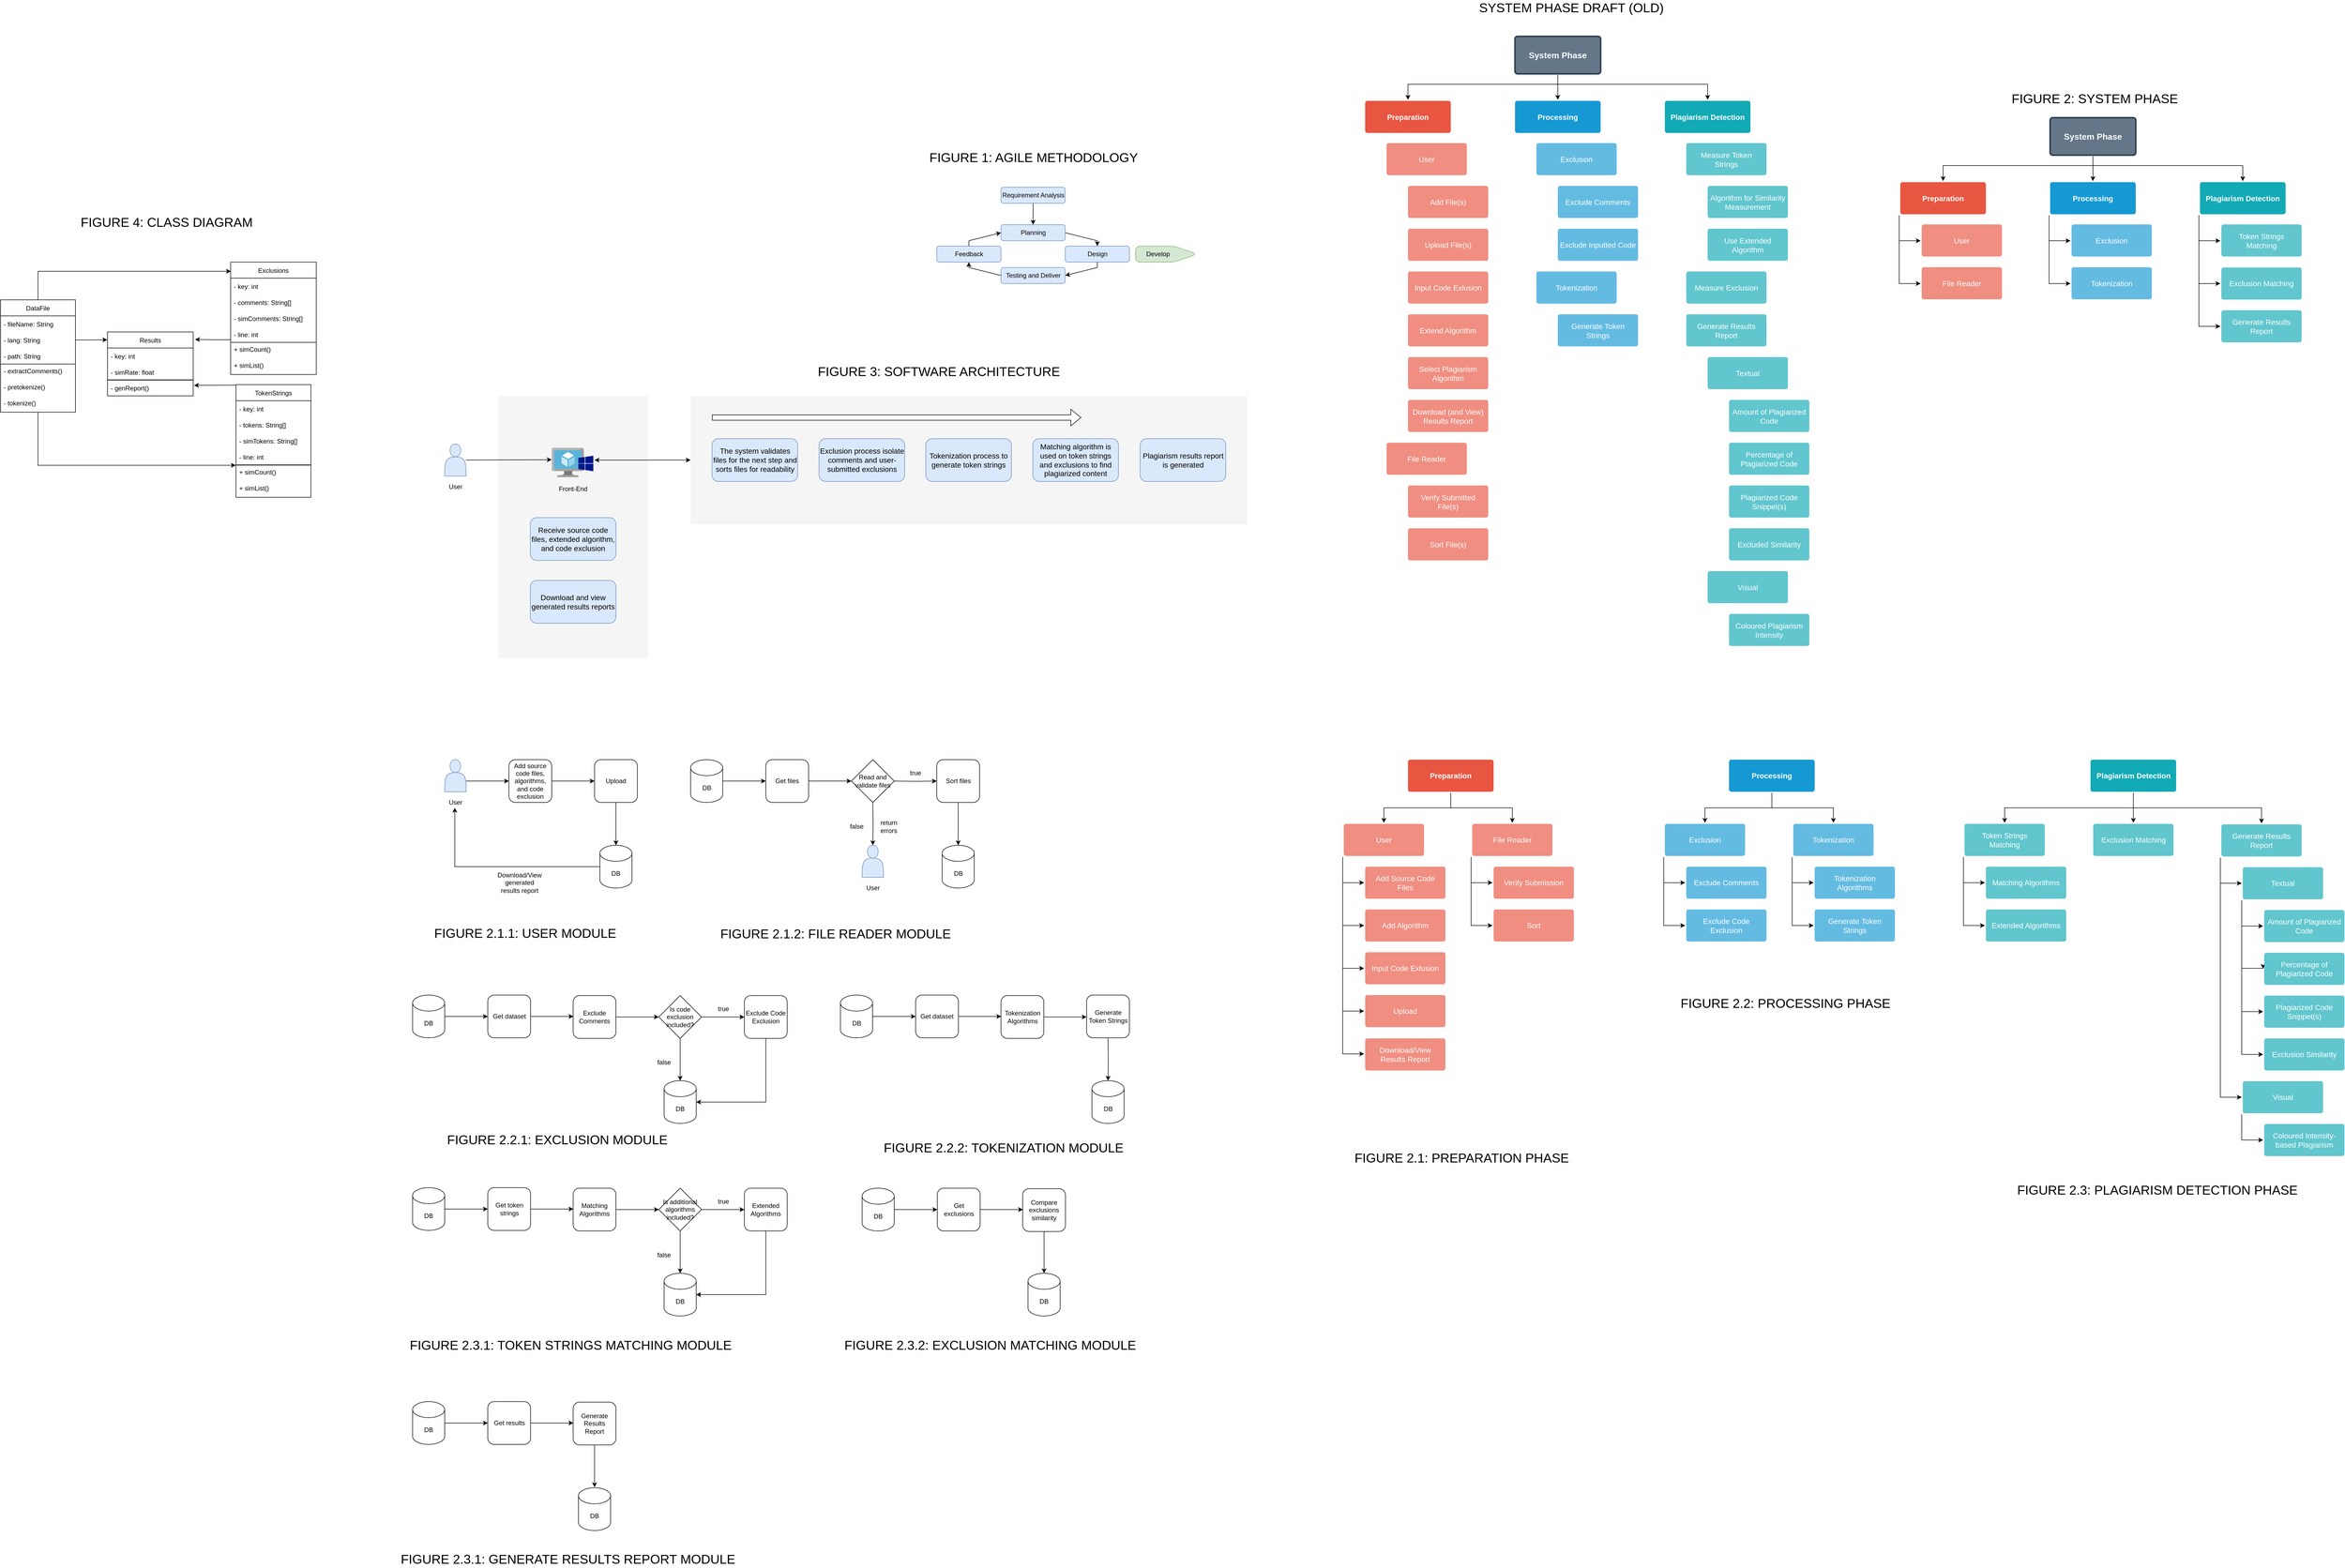 <mxfile version="16.6.1" type="device"><diagram id="WI9T0HZ2pTsCkuznbFz-" name="Page-1"><mxGraphModel dx="2817" dy="1575" grid="1" gridSize="10" guides="1" tooltips="1" connect="1" arrows="1" fold="1" page="1" pageScale="1" pageWidth="1169" pageHeight="827" math="0" shadow="0"><root><mxCell id="0"/><mxCell id="1" parent="0"/><mxCell id="tAUmIQ7sDrB0Sas7Evaw-13" value="" style="rounded=0;whiteSpace=wrap;html=1;labelBackgroundColor=#ffffff;fillColor=#f5f5f5;strokeColor=none;fontColor=#333333;" parent="1" vertex="1"><mxGeometry x="-60" y="360" width="280" height="490" as="geometry"/></mxCell><mxCell id="RLjyjs_sm2IHfBNOWAbh-113" value="" style="rounded=0;whiteSpace=wrap;html=1;labelBackgroundColor=#ffffff;fillColor=#f5f5f5;strokeColor=none;fontColor=#333333;" parent="1" vertex="1"><mxGeometry x="299.5" y="360" width="1040" height="240" as="geometry"/></mxCell><mxCell id="RLjyjs_sm2IHfBNOWAbh-103" value="Front-End" style="group;labelPosition=center;verticalLabelPosition=bottom;align=center;verticalAlign=top;" parent="1" vertex="1" connectable="0"><mxGeometry x="40" y="439.25" width="80" height="80.75" as="geometry"/></mxCell><mxCell id="RLjyjs_sm2IHfBNOWAbh-104" value="" style="aspect=fixed;html=1;perimeter=none;align=center;shadow=0;dashed=0;image;fontSize=12;image=img/lib/mscae/Virtual_Machine.svg;labelBackgroundColor=#ffffff;fillColor=#4D9900;part=1;" parent="RLjyjs_sm2IHfBNOWAbh-103" vertex="1"><mxGeometry y="17.754" width="60.0" height="55.0" as="geometry"/></mxCell><mxCell id="RLjyjs_sm2IHfBNOWAbh-105" value="" style="shadow=0;dashed=0;strokeColor=none;html=1;labelPosition=center;verticalLabelPosition=bottom;verticalAlign=top;align=center;shape=mxgraph.mscae.other.windows;fillColor=#00188D;labelBackgroundColor=#ffffff;aspect=fixed;part=1;" parent="RLjyjs_sm2IHfBNOWAbh-103" vertex="1"><mxGeometry x="49.73" y="32.644" width="28.0" height="29.0" as="geometry"/></mxCell><mxCell id="ltnl8XS7hs8pTUx2S5_u-13" value="" style="endArrow=classic;html=1;rounded=0;entryX=-0.001;entryY=0.406;entryDx=0;entryDy=0;entryPerimeter=0;startArrow=none;startFill=0;" parent="1" source="ltnl8XS7hs8pTUx2S5_u-1" target="RLjyjs_sm2IHfBNOWAbh-104" edge="1"><mxGeometry width="50" height="50" relative="1" as="geometry"><mxPoint x="-60" y="620" as="sourcePoint"/><mxPoint x="-10" y="570" as="targetPoint"/></mxGeometry></mxCell><mxCell id="ltnl8XS7hs8pTUx2S5_u-14" value="" style="endArrow=classic;html=1;rounded=0;entryX=0;entryY=0.5;entryDx=0;entryDy=0;startArrow=classic;startFill=1;" parent="1" target="RLjyjs_sm2IHfBNOWAbh-113" edge="1"><mxGeometry width="50" height="50" relative="1" as="geometry"><mxPoint x="120" y="480" as="sourcePoint"/><mxPoint x="160" y="480" as="targetPoint"/></mxGeometry></mxCell><mxCell id="ltnl8XS7hs8pTUx2S5_u-15" value="FIGURE 3: SOFTWARE ARCHITECTURE" style="text;html=1;align=center;verticalAlign=middle;resizable=0;points=[];autosize=1;strokeColor=none;fillColor=none;fontSize=24;" parent="1" vertex="1"><mxGeometry x="528" y="300" width="470" height="30" as="geometry"/></mxCell><mxCell id="ltnl8XS7hs8pTUx2S5_u-17" value="Preparation" style="rounded=1;whiteSpace=wrap;html=1;shadow=0;labelBackgroundColor=none;strokeColor=none;strokeWidth=3;fillColor=#e85642;fontFamily=Helvetica;fontSize=14;fontColor=#FFFFFF;align=center;spacing=5;fontStyle=1;arcSize=7;perimeterSpacing=2;" parent="1" vertex="1"><mxGeometry x="1560" y="-191.5" width="160" height="60" as="geometry"/></mxCell><mxCell id="ltnl8XS7hs8pTUx2S5_u-18" value="File Reader" style="rounded=1;whiteSpace=wrap;html=1;shadow=0;labelBackgroundColor=none;strokeColor=none;strokeWidth=3;fillColor=#f08e81;fontFamily=Helvetica;fontSize=14;fontColor=#FFFFFF;align=center;spacing=5;fontStyle=0;arcSize=7;perimeterSpacing=2;" parent="1" vertex="1"><mxGeometry x="1600" y="447.5" width="150" height="60" as="geometry"/></mxCell><mxCell id="ltnl8XS7hs8pTUx2S5_u-23" value="Processing" style="rounded=1;whiteSpace=wrap;html=1;shadow=0;labelBackgroundColor=none;strokeColor=none;strokeWidth=3;fillColor=#1699d3;fontFamily=Helvetica;fontSize=14;fontColor=#FFFFFF;align=center;spacing=5;fontStyle=1;arcSize=7;perimeterSpacing=2;" parent="1" vertex="1"><mxGeometry x="1840" y="-191.5" width="160" height="60" as="geometry"/></mxCell><mxCell id="ltnl8XS7hs8pTUx2S5_u-26" value="&lt;div&gt;Plagiarism Detection&lt;/div&gt;" style="rounded=1;whiteSpace=wrap;html=1;shadow=0;labelBackgroundColor=none;strokeColor=none;strokeWidth=3;fillColor=#12aab5;fontFamily=Helvetica;fontSize=14;fontColor=#FFFFFF;align=center;spacing=5;fontStyle=1;arcSize=7;perimeterSpacing=2;" parent="1" vertex="1"><mxGeometry x="2120" y="-191.5" width="160" height="60" as="geometry"/></mxCell><mxCell id="ltnl8XS7hs8pTUx2S5_u-27" value="Measure Token Strings" style="rounded=1;whiteSpace=wrap;html=1;shadow=0;labelBackgroundColor=none;strokeColor=none;strokeWidth=3;fillColor=#61c6ce;fontFamily=Helvetica;fontSize=14;fontColor=#FFFFFF;align=center;spacing=5;fontStyle=0;arcSize=7;perimeterSpacing=2;" parent="1" vertex="1"><mxGeometry x="2160" y="-112.5" width="150" height="60" as="geometry"/></mxCell><mxCell id="ltnl8XS7hs8pTUx2S5_u-28" style="edgeStyle=orthogonalEdgeStyle;rounded=0;orthogonalLoop=1;jettySize=auto;html=1;exitX=0.5;exitY=1;exitDx=0;exitDy=0;entryX=0.5;entryY=0;entryDx=0;entryDy=0;" parent="1" source="ltnl8XS7hs8pTUx2S5_u-31" target="ltnl8XS7hs8pTUx2S5_u-23" edge="1"><mxGeometry relative="1" as="geometry"/></mxCell><mxCell id="ltnl8XS7hs8pTUx2S5_u-29" style="edgeStyle=orthogonalEdgeStyle;rounded=0;orthogonalLoop=1;jettySize=auto;html=1;exitX=0.5;exitY=1;exitDx=0;exitDy=0;entryX=0.5;entryY=0;entryDx=0;entryDy=0;" parent="1" source="ltnl8XS7hs8pTUx2S5_u-31" target="ltnl8XS7hs8pTUx2S5_u-26" edge="1"><mxGeometry relative="1" as="geometry"><Array as="points"><mxPoint x="1920" y="-222.5"/><mxPoint x="2200" y="-222.5"/></Array></mxGeometry></mxCell><mxCell id="ltnl8XS7hs8pTUx2S5_u-30" style="edgeStyle=orthogonalEdgeStyle;rounded=0;orthogonalLoop=1;jettySize=auto;html=1;exitX=0.5;exitY=1;exitDx=0;exitDy=0;entryX=0.5;entryY=0;entryDx=0;entryDy=0;" parent="1" source="ltnl8XS7hs8pTUx2S5_u-31" target="ltnl8XS7hs8pTUx2S5_u-17" edge="1"><mxGeometry relative="1" as="geometry"><Array as="points"><mxPoint x="1920" y="-222.5"/><mxPoint x="1640" y="-222.5"/></Array></mxGeometry></mxCell><mxCell id="ltnl8XS7hs8pTUx2S5_u-31" value="System Phase" style="rounded=1;whiteSpace=wrap;html=1;shadow=0;labelBackgroundColor=none;strokeColor=#314354;strokeWidth=3;fillColor=#647687;fontFamily=Helvetica;fontSize=16;fontColor=#ffffff;align=center;fontStyle=1;spacing=5;arcSize=7;perimeterSpacing=2;" parent="1" vertex="1"><mxGeometry x="1840" y="-312" width="160" height="70" as="geometry"/></mxCell><mxCell id="ltnl8XS7hs8pTUx2S5_u-32" value="Tokenization" style="rounded=1;whiteSpace=wrap;html=1;shadow=0;labelBackgroundColor=none;strokeColor=none;strokeWidth=3;fillColor=#64bbe2;fontFamily=Helvetica;fontSize=14;fontColor=#FFFFFF;align=center;spacing=5;arcSize=7;perimeterSpacing=2;" parent="1" vertex="1"><mxGeometry x="1880" y="127.5" width="150" height="60" as="geometry"/></mxCell><mxCell id="ltnl8XS7hs8pTUx2S5_u-33" value="Exclusion" style="rounded=1;whiteSpace=wrap;html=1;shadow=0;labelBackgroundColor=none;strokeColor=none;strokeWidth=3;fillColor=#64bbe2;fontFamily=Helvetica;fontSize=14;fontColor=#FFFFFF;align=center;spacing=5;arcSize=7;perimeterSpacing=2;" parent="1" vertex="1"><mxGeometry x="1880" y="-112.5" width="150" height="60" as="geometry"/></mxCell><mxCell id="ltnl8XS7hs8pTUx2S5_u-34" value="Generate Results Report" style="rounded=1;whiteSpace=wrap;html=1;shadow=0;labelBackgroundColor=none;strokeColor=none;strokeWidth=3;fillColor=#61c6ce;fontFamily=Helvetica;fontSize=14;fontColor=#FFFFFF;align=center;spacing=5;fontStyle=0;arcSize=7;perimeterSpacing=2;" parent="1" vertex="1"><mxGeometry x="2160" y="207.5" width="150" height="60" as="geometry"/></mxCell><mxCell id="ltnl8XS7hs8pTUx2S5_u-35" value="User" style="rounded=1;whiteSpace=wrap;html=1;shadow=0;labelBackgroundColor=none;strokeColor=none;strokeWidth=3;fillColor=#f08e81;fontFamily=Helvetica;fontSize=14;fontColor=#FFFFFF;align=center;spacing=5;fontStyle=0;arcSize=7;perimeterSpacing=2;" parent="1" vertex="1"><mxGeometry x="1600" y="-112.5" width="150" height="60" as="geometry"/></mxCell><mxCell id="ltnl8XS7hs8pTUx2S5_u-42" value="FIGURE 2: SYSTEM PHASE" style="text;html=1;align=center;verticalAlign=middle;resizable=0;points=[];autosize=1;strokeColor=none;fillColor=none;fontSize=24;" parent="1" vertex="1"><mxGeometry x="2758" y="-210" width="330" height="30" as="geometry"/></mxCell><mxCell id="ltnl8XS7hs8pTUx2S5_u-43" style="edgeStyle=orthogonalEdgeStyle;rounded=0;orthogonalLoop=1;jettySize=auto;html=1;exitX=0.5;exitY=1;exitDx=0;exitDy=0;entryX=0.5;entryY=0;entryDx=0;entryDy=0;" parent="1" source="ltnl8XS7hs8pTUx2S5_u-44" target="ltnl8XS7hs8pTUx2S5_u-45" edge="1"><mxGeometry relative="1" as="geometry"/></mxCell><mxCell id="ltnl8XS7hs8pTUx2S5_u-44" value="Requirement Analysis" style="rounded=1;whiteSpace=wrap;html=1;fillColor=#dae8fc;strokeColor=#6c8ebf;" parent="1" vertex="1"><mxGeometry x="879.5" y="-30" width="120" height="30" as="geometry"/></mxCell><mxCell id="ltnl8XS7hs8pTUx2S5_u-45" value="Planning" style="rounded=1;whiteSpace=wrap;html=1;fillColor=#dae8fc;strokeColor=#6c8ebf;" parent="1" vertex="1"><mxGeometry x="879.5" y="40" width="120" height="30" as="geometry"/></mxCell><mxCell id="ltnl8XS7hs8pTUx2S5_u-46" value="Design" style="rounded=1;whiteSpace=wrap;html=1;fillColor=#dae8fc;strokeColor=#6c8ebf;" parent="1" vertex="1"><mxGeometry x="999.5" y="80" width="120" height="30" as="geometry"/></mxCell><mxCell id="ltnl8XS7hs8pTUx2S5_u-47" value="Testing and Deliver" style="rounded=1;whiteSpace=wrap;html=1;fillColor=#dae8fc;strokeColor=#6c8ebf;" parent="1" vertex="1"><mxGeometry x="879.5" y="120" width="120" height="30" as="geometry"/></mxCell><mxCell id="ltnl8XS7hs8pTUx2S5_u-48" value="" style="endArrow=none;html=1;rounded=0;exitX=1;exitY=0.5;exitDx=0;exitDy=0;" parent="1" source="ltnl8XS7hs8pTUx2S5_u-45" edge="1"><mxGeometry width="50" height="50" relative="1" as="geometry"><mxPoint x="1019.5" y="90" as="sourcePoint"/><mxPoint x="1059.5" y="70" as="targetPoint"/></mxGeometry></mxCell><mxCell id="ltnl8XS7hs8pTUx2S5_u-49" value="Feedback" style="rounded=1;whiteSpace=wrap;html=1;fillColor=#dae8fc;strokeColor=#6c8ebf;" parent="1" vertex="1"><mxGeometry x="759.5" y="80" width="120" height="30" as="geometry"/></mxCell><mxCell id="ltnl8XS7hs8pTUx2S5_u-50" value="" style="endArrow=none;html=1;rounded=0;exitX=1;exitY=0.5;exitDx=0;exitDy=0;" parent="1" edge="1"><mxGeometry width="50" height="50" relative="1" as="geometry"><mxPoint x="819.5" y="120" as="sourcePoint"/><mxPoint x="879.5" y="135" as="targetPoint"/></mxGeometry></mxCell><mxCell id="ltnl8XS7hs8pTUx2S5_u-51" value="" style="endArrow=none;html=1;rounded=0;entryX=0.5;entryY=0;entryDx=0;entryDy=0;" parent="1" target="ltnl8XS7hs8pTUx2S5_u-49" edge="1"><mxGeometry width="50" height="50" relative="1" as="geometry"><mxPoint x="819.5" y="70" as="sourcePoint"/><mxPoint x="879.5" y="55" as="targetPoint"/></mxGeometry></mxCell><mxCell id="ltnl8XS7hs8pTUx2S5_u-52" value="" style="endArrow=classic;html=1;rounded=0;entryX=0.5;entryY=1;entryDx=0;entryDy=0;" parent="1" target="ltnl8XS7hs8pTUx2S5_u-49" edge="1"><mxGeometry width="50" height="50" relative="1" as="geometry"><mxPoint x="819.5" y="120" as="sourcePoint"/><mxPoint x="869.5" y="70" as="targetPoint"/></mxGeometry></mxCell><mxCell id="ltnl8XS7hs8pTUx2S5_u-53" value="" style="endArrow=classic;html=1;rounded=0;entryX=0;entryY=0.5;entryDx=0;entryDy=0;" parent="1" target="ltnl8XS7hs8pTUx2S5_u-45" edge="1"><mxGeometry width="50" height="50" relative="1" as="geometry"><mxPoint x="819.5" y="70" as="sourcePoint"/><mxPoint x="869.5" y="20" as="targetPoint"/></mxGeometry></mxCell><mxCell id="ltnl8XS7hs8pTUx2S5_u-54" value="" style="endArrow=classic;html=1;rounded=0;entryX=1;entryY=0.5;entryDx=0;entryDy=0;" parent="1" target="ltnl8XS7hs8pTUx2S5_u-47" edge="1"><mxGeometry width="50" height="50" relative="1" as="geometry"><mxPoint x="1059.5" y="120" as="sourcePoint"/><mxPoint x="1109.5" y="70" as="targetPoint"/></mxGeometry></mxCell><mxCell id="ltnl8XS7hs8pTUx2S5_u-55" value="" style="endArrow=classic;html=1;rounded=0;entryX=0.5;entryY=0;entryDx=0;entryDy=0;" parent="1" target="ltnl8XS7hs8pTUx2S5_u-46" edge="1"><mxGeometry width="50" height="50" relative="1" as="geometry"><mxPoint x="1059.5" y="70" as="sourcePoint"/><mxPoint x="1109.5" y="20" as="targetPoint"/></mxGeometry></mxCell><mxCell id="ltnl8XS7hs8pTUx2S5_u-56" value="" style="endArrow=none;html=1;rounded=0;entryX=0.5;entryY=1;entryDx=0;entryDy=0;" parent="1" target="ltnl8XS7hs8pTUx2S5_u-46" edge="1"><mxGeometry width="50" height="50" relative="1" as="geometry"><mxPoint x="1059.5" y="120" as="sourcePoint"/><mxPoint x="1109.5" y="70" as="targetPoint"/></mxGeometry></mxCell><mxCell id="ltnl8XS7hs8pTUx2S5_u-57" value="FIGURE 1: AGILE METHODOLOGY" style="text;html=1;align=center;verticalAlign=middle;resizable=0;points=[];autosize=1;strokeColor=none;fillColor=none;fontSize=24;" parent="1" vertex="1"><mxGeometry x="734.5" y="-100" width="410" height="30" as="geometry"/></mxCell><mxCell id="ltnl8XS7hs8pTUx2S5_u-61" value="" style="group" parent="1" vertex="1" connectable="0"><mxGeometry x="1131" y="80" width="115" height="30" as="geometry"/></mxCell><mxCell id="ltnl8XS7hs8pTUx2S5_u-59" value="" style="shape=offPageConnector;whiteSpace=wrap;html=1;fontSize=24;rounded=1;rotation=-90;fillColor=#d5e8d4;strokeColor=#82b366;" parent="ltnl8XS7hs8pTUx2S5_u-61" vertex="1"><mxGeometry x="42.5" y="-42.5" width="30" height="115" as="geometry"/></mxCell><mxCell id="ltnl8XS7hs8pTUx2S5_u-60" value="Develop" style="rounded=1;whiteSpace=wrap;html=1;fillColor=none;strokeColor=none;" parent="ltnl8XS7hs8pTUx2S5_u-61" vertex="1"><mxGeometry x="2.5" width="77.5" height="30" as="geometry"/></mxCell><mxCell id="ltnl8XS7hs8pTUx2S5_u-65" value="Plagiarism results report is generated" style="rounded=1;whiteSpace=wrap;html=1;fontSize=14;fillColor=#dae8fc;strokeColor=#6c8ebf;" parent="1" vertex="1"><mxGeometry x="1139.5" y="440" width="160" height="80" as="geometry"/></mxCell><mxCell id="ltnl8XS7hs8pTUx2S5_u-66" value="" style="shape=flexArrow;endArrow=classic;html=1;rounded=0;fontSize=14;fillColor=default;" parent="1" edge="1"><mxGeometry width="50" height="50" relative="1" as="geometry"><mxPoint x="339.5" y="400.5" as="sourcePoint"/><mxPoint x="1029.5" y="400.5" as="targetPoint"/></mxGeometry></mxCell><mxCell id="ltnl8XS7hs8pTUx2S5_u-68" value="Add File(s)" style="rounded=1;whiteSpace=wrap;html=1;shadow=0;labelBackgroundColor=none;strokeColor=none;strokeWidth=3;fillColor=#f08e81;fontFamily=Helvetica;fontSize=14;fontColor=#FFFFFF;align=center;spacing=5;fontStyle=0;arcSize=7;perimeterSpacing=2;" parent="1" vertex="1"><mxGeometry x="1640" y="-32.5" width="150" height="60" as="geometry"/></mxCell><mxCell id="ltnl8XS7hs8pTUx2S5_u-69" value="Upload File(s)" style="rounded=1;whiteSpace=wrap;html=1;shadow=0;labelBackgroundColor=none;strokeColor=none;strokeWidth=3;fillColor=#f08e81;fontFamily=Helvetica;fontSize=14;fontColor=#FFFFFF;align=center;spacing=5;fontStyle=0;arcSize=7;perimeterSpacing=2;" parent="1" vertex="1"><mxGeometry x="1640" y="47.5" width="150" height="60" as="geometry"/></mxCell><mxCell id="ltnl8XS7hs8pTUx2S5_u-70" value="Input Code Exlusion" style="rounded=1;whiteSpace=wrap;html=1;shadow=0;labelBackgroundColor=none;strokeColor=none;strokeWidth=3;fillColor=#f08e81;fontFamily=Helvetica;fontSize=14;fontColor=#FFFFFF;align=center;spacing=5;fontStyle=0;arcSize=7;perimeterSpacing=2;" parent="1" vertex="1"><mxGeometry x="1640" y="127.5" width="150" height="60" as="geometry"/></mxCell><mxCell id="ltnl8XS7hs8pTUx2S5_u-71" value="Verify Submitted File(s)" style="rounded=1;whiteSpace=wrap;html=1;shadow=0;labelBackgroundColor=none;strokeColor=none;strokeWidth=3;fillColor=#f08e81;fontFamily=Helvetica;fontSize=14;fontColor=#FFFFFF;align=center;spacing=5;fontStyle=0;arcSize=7;perimeterSpacing=2;" parent="1" vertex="1"><mxGeometry x="1640" y="527.5" width="150" height="60" as="geometry"/></mxCell><mxCell id="ltnl8XS7hs8pTUx2S5_u-72" value="Sort File(s)" style="rounded=1;whiteSpace=wrap;html=1;shadow=0;labelBackgroundColor=none;strokeColor=none;strokeWidth=3;fillColor=#f08e81;fontFamily=Helvetica;fontSize=14;fontColor=#FFFFFF;align=center;spacing=5;fontStyle=0;arcSize=7;perimeterSpacing=2;" parent="1" vertex="1"><mxGeometry x="1640" y="607.5" width="150" height="60" as="geometry"/></mxCell><mxCell id="ltnl8XS7hs8pTUx2S5_u-73" value="Exclude Comments" style="rounded=1;whiteSpace=wrap;html=1;shadow=0;labelBackgroundColor=none;strokeColor=none;strokeWidth=3;fillColor=#64bbe2;fontFamily=Helvetica;fontSize=14;fontColor=#FFFFFF;align=center;spacing=5;arcSize=7;perimeterSpacing=2;" parent="1" vertex="1"><mxGeometry x="1920" y="-32.5" width="150" height="60" as="geometry"/></mxCell><mxCell id="ltnl8XS7hs8pTUx2S5_u-74" value="Use Extended Algorithm" style="rounded=1;whiteSpace=wrap;html=1;shadow=0;labelBackgroundColor=none;strokeColor=none;strokeWidth=3;fillColor=#61C6CE;fontFamily=Helvetica;fontSize=14;fontColor=#FFFFFF;align=center;spacing=5;arcSize=7;perimeterSpacing=2;" parent="1" vertex="1"><mxGeometry x="2200" y="47.5" width="150" height="60" as="geometry"/></mxCell><mxCell id="ltnl8XS7hs8pTUx2S5_u-75" value="Generate Token Strings" style="rounded=1;whiteSpace=wrap;html=1;shadow=0;labelBackgroundColor=none;strokeColor=none;strokeWidth=3;fillColor=#64bbe2;fontFamily=Helvetica;fontSize=14;fontColor=#FFFFFF;align=center;spacing=5;arcSize=7;perimeterSpacing=2;" parent="1" vertex="1"><mxGeometry x="1920" y="207.5" width="150" height="60" as="geometry"/></mxCell><mxCell id="ltnl8XS7hs8pTUx2S5_u-76" value="Algorithm for Similarity Measurement" style="rounded=1;whiteSpace=wrap;html=1;shadow=0;labelBackgroundColor=none;strokeColor=none;strokeWidth=3;fillColor=#61C6CE;fontFamily=Helvetica;fontSize=14;fontColor=#FFFFFF;align=center;spacing=5;arcSize=7;perimeterSpacing=2;" parent="1" vertex="1"><mxGeometry x="2200" y="-32.5" width="150" height="60" as="geometry"/></mxCell><mxCell id="ltnl8XS7hs8pTUx2S5_u-77" value="Exclude Inputted Code" style="rounded=1;whiteSpace=wrap;html=1;shadow=0;labelBackgroundColor=none;strokeColor=none;strokeWidth=3;fillColor=#64bbe2;fontFamily=Helvetica;fontSize=14;fontColor=#FFFFFF;align=center;spacing=5;arcSize=7;perimeterSpacing=2;" parent="1" vertex="1"><mxGeometry x="1920" y="47.5" width="150" height="60" as="geometry"/></mxCell><mxCell id="ltnl8XS7hs8pTUx2S5_u-78" value="Download (and View) Results Report" style="rounded=1;whiteSpace=wrap;html=1;shadow=0;labelBackgroundColor=none;strokeColor=none;strokeWidth=3;fillColor=#f08e81;fontFamily=Helvetica;fontSize=14;fontColor=#FFFFFF;align=center;spacing=5;fontStyle=0;arcSize=7;perimeterSpacing=2;" parent="1" vertex="1"><mxGeometry x="1640" y="367.5" width="150" height="60" as="geometry"/></mxCell><mxCell id="ltnl8XS7hs8pTUx2S5_u-79" value="Select Plagiarism Algorithm" style="rounded=1;whiteSpace=wrap;html=1;shadow=0;labelBackgroundColor=none;strokeColor=none;strokeWidth=3;fillColor=#f08e81;fontFamily=Helvetica;fontSize=14;fontColor=#FFFFFF;align=center;spacing=5;fontStyle=0;arcSize=7;perimeterSpacing=2;" parent="1" vertex="1"><mxGeometry x="1640" y="287.5" width="150" height="60" as="geometry"/></mxCell><mxCell id="ltnl8XS7hs8pTUx2S5_u-80" value="Extend Algorithm" style="rounded=1;whiteSpace=wrap;html=1;shadow=0;labelBackgroundColor=none;strokeColor=none;strokeWidth=3;fillColor=#f08e81;fontFamily=Helvetica;fontSize=14;fontColor=#FFFFFF;align=center;spacing=5;fontStyle=0;arcSize=7;perimeterSpacing=2;" parent="1" vertex="1"><mxGeometry x="1640" y="207.5" width="150" height="60" as="geometry"/></mxCell><mxCell id="ltnl8XS7hs8pTUx2S5_u-81" value="Textual" style="rounded=1;whiteSpace=wrap;html=1;shadow=0;labelBackgroundColor=none;strokeColor=none;strokeWidth=3;fillColor=#61c6ce;fontFamily=Helvetica;fontSize=14;fontColor=#FFFFFF;align=center;spacing=5;fontStyle=0;arcSize=7;perimeterSpacing=2;" parent="1" vertex="1"><mxGeometry x="2200" y="287.5" width="150" height="60" as="geometry"/></mxCell><mxCell id="ltnl8XS7hs8pTUx2S5_u-82" value="Visual" style="rounded=1;whiteSpace=wrap;html=1;shadow=0;labelBackgroundColor=none;strokeColor=none;strokeWidth=3;fillColor=#61c6ce;fontFamily=Helvetica;fontSize=14;fontColor=#FFFFFF;align=center;spacing=5;fontStyle=0;arcSize=7;perimeterSpacing=2;" parent="1" vertex="1"><mxGeometry x="2200" y="687.5" width="150" height="60" as="geometry"/></mxCell><mxCell id="ltnl8XS7hs8pTUx2S5_u-83" value="Percentage of Plagiarized Code" style="rounded=1;whiteSpace=wrap;html=1;shadow=0;labelBackgroundColor=none;strokeColor=none;strokeWidth=3;fillColor=#61c6ce;fontFamily=Helvetica;fontSize=14;fontColor=#FFFFFF;align=center;spacing=5;fontStyle=0;arcSize=7;perimeterSpacing=2;" parent="1" vertex="1"><mxGeometry x="2240" y="447.5" width="150" height="60" as="geometry"/></mxCell><mxCell id="ltnl8XS7hs8pTUx2S5_u-84" value="Plagiarized Code Snippet(s)" style="rounded=1;whiteSpace=wrap;html=1;shadow=0;labelBackgroundColor=none;strokeColor=none;strokeWidth=3;fillColor=#61c6ce;fontFamily=Helvetica;fontSize=14;fontColor=#FFFFFF;align=center;spacing=5;fontStyle=0;arcSize=7;perimeterSpacing=2;" parent="1" vertex="1"><mxGeometry x="2240" y="527.5" width="150" height="60" as="geometry"/></mxCell><mxCell id="ltnl8XS7hs8pTUx2S5_u-85" value="Coloured Plagiarism Intensity" style="rounded=1;whiteSpace=wrap;html=1;shadow=0;labelBackgroundColor=none;strokeColor=none;strokeWidth=3;fillColor=#61c6ce;fontFamily=Helvetica;fontSize=14;fontColor=#FFFFFF;align=center;spacing=5;fontStyle=0;arcSize=7;perimeterSpacing=2;" parent="1" vertex="1"><mxGeometry x="2240" y="767.5" width="150" height="60" as="geometry"/></mxCell><mxCell id="ltnl8XS7hs8pTUx2S5_u-86" value="Excluded Similarity" style="rounded=1;whiteSpace=wrap;html=1;shadow=0;labelBackgroundColor=none;strokeColor=none;strokeWidth=3;fillColor=#61c6ce;fontFamily=Helvetica;fontSize=14;fontColor=#FFFFFF;align=center;spacing=5;fontStyle=0;arcSize=7;perimeterSpacing=2;" parent="1" vertex="1"><mxGeometry x="2240" y="607.5" width="150" height="60" as="geometry"/></mxCell><mxCell id="ltnl8XS7hs8pTUx2S5_u-87" value="Measure Exclusion" style="rounded=1;whiteSpace=wrap;html=1;shadow=0;labelBackgroundColor=none;strokeColor=none;strokeWidth=3;fillColor=#61c6ce;fontFamily=Helvetica;fontSize=14;fontColor=#FFFFFF;align=center;spacing=5;fontStyle=0;arcSize=7;perimeterSpacing=2;" parent="1" vertex="1"><mxGeometry x="2160" y="127.5" width="150" height="60" as="geometry"/></mxCell><mxCell id="ltnl8XS7hs8pTUx2S5_u-88" value="Amount of Plagiarized Code" style="rounded=1;whiteSpace=wrap;html=1;shadow=0;labelBackgroundColor=none;strokeColor=none;strokeWidth=3;fillColor=#61c6ce;fontFamily=Helvetica;fontSize=14;fontColor=#FFFFFF;align=center;spacing=5;fontStyle=0;arcSize=7;perimeterSpacing=2;" parent="1" vertex="1"><mxGeometry x="2240" y="367.5" width="150" height="60" as="geometry"/></mxCell><mxCell id="ltnl8XS7hs8pTUx2S5_u-182" style="edgeStyle=orthogonalEdgeStyle;rounded=0;orthogonalLoop=1;jettySize=auto;html=1;exitX=0;exitY=1;exitDx=0;exitDy=0;entryX=0;entryY=0.5;entryDx=0;entryDy=0;fontSize=14;fillColor=default;" parent="1" source="ltnl8XS7hs8pTUx2S5_u-89" target="ltnl8XS7hs8pTUx2S5_u-101" edge="1"><mxGeometry relative="1" as="geometry"><Array as="points"><mxPoint x="2558" y="70"/><mxPoint x="2598" y="70"/></Array></mxGeometry></mxCell><mxCell id="ltnl8XS7hs8pTUx2S5_u-183" style="edgeStyle=orthogonalEdgeStyle;rounded=0;orthogonalLoop=1;jettySize=auto;html=1;exitX=0;exitY=1;exitDx=0;exitDy=0;entryX=0;entryY=0.5;entryDx=0;entryDy=0;fontSize=14;fillColor=default;" parent="1" source="ltnl8XS7hs8pTUx2S5_u-89" target="ltnl8XS7hs8pTUx2S5_u-90" edge="1"><mxGeometry relative="1" as="geometry"><Array as="points"><mxPoint x="2558" y="150"/><mxPoint x="2598" y="150"/></Array></mxGeometry></mxCell><mxCell id="ltnl8XS7hs8pTUx2S5_u-89" value="Preparation" style="rounded=1;whiteSpace=wrap;html=1;shadow=0;labelBackgroundColor=none;strokeColor=none;strokeWidth=3;fillColor=#e85642;fontFamily=Helvetica;fontSize=14;fontColor=#FFFFFF;align=center;spacing=5;fontStyle=1;arcSize=7;perimeterSpacing=2;" parent="1" vertex="1"><mxGeometry x="2560" y="-39.5" width="160" height="60" as="geometry"/></mxCell><mxCell id="ltnl8XS7hs8pTUx2S5_u-90" value="File Reader" style="rounded=1;whiteSpace=wrap;html=1;shadow=0;labelBackgroundColor=none;strokeColor=none;strokeWidth=3;fillColor=#f08e81;fontFamily=Helvetica;fontSize=14;fontColor=#FFFFFF;align=center;spacing=5;fontStyle=0;arcSize=7;perimeterSpacing=2;" parent="1" vertex="1"><mxGeometry x="2600" y="119.5" width="150" height="60" as="geometry"/></mxCell><mxCell id="ltnl8XS7hs8pTUx2S5_u-184" style="edgeStyle=orthogonalEdgeStyle;rounded=0;orthogonalLoop=1;jettySize=auto;html=1;exitX=0;exitY=1;exitDx=0;exitDy=0;entryX=0;entryY=0.5;entryDx=0;entryDy=0;fontSize=14;fillColor=default;" parent="1" source="ltnl8XS7hs8pTUx2S5_u-91" target="ltnl8XS7hs8pTUx2S5_u-99" edge="1"><mxGeometry relative="1" as="geometry"><Array as="points"><mxPoint x="2838" y="70"/><mxPoint x="2878" y="70"/></Array></mxGeometry></mxCell><mxCell id="ltnl8XS7hs8pTUx2S5_u-185" style="edgeStyle=orthogonalEdgeStyle;rounded=0;orthogonalLoop=1;jettySize=auto;html=1;exitX=0;exitY=1;exitDx=0;exitDy=0;entryX=0;entryY=0.5;entryDx=0;entryDy=0;fontSize=14;fillColor=default;" parent="1" source="ltnl8XS7hs8pTUx2S5_u-91" target="ltnl8XS7hs8pTUx2S5_u-98" edge="1"><mxGeometry relative="1" as="geometry"><Array as="points"><mxPoint x="2838" y="150"/><mxPoint x="2878" y="150"/></Array></mxGeometry></mxCell><mxCell id="ltnl8XS7hs8pTUx2S5_u-91" value="Processing" style="rounded=1;whiteSpace=wrap;html=1;shadow=0;labelBackgroundColor=none;strokeColor=none;strokeWidth=3;fillColor=#1699d3;fontFamily=Helvetica;fontSize=14;fontColor=#FFFFFF;align=center;spacing=5;fontStyle=1;arcSize=7;perimeterSpacing=2;" parent="1" vertex="1"><mxGeometry x="2840" y="-39.5" width="160" height="60" as="geometry"/></mxCell><mxCell id="ltnl8XS7hs8pTUx2S5_u-186" style="edgeStyle=orthogonalEdgeStyle;rounded=0;orthogonalLoop=1;jettySize=auto;html=1;exitX=0;exitY=1;exitDx=0;exitDy=0;entryX=0;entryY=0.5;entryDx=0;entryDy=0;fontSize=14;fillColor=default;" parent="1" source="ltnl8XS7hs8pTUx2S5_u-92" target="ltnl8XS7hs8pTUx2S5_u-93" edge="1"><mxGeometry relative="1" as="geometry"><Array as="points"><mxPoint x="3118" y="70"/><mxPoint x="3158" y="70"/></Array></mxGeometry></mxCell><mxCell id="ltnl8XS7hs8pTUx2S5_u-187" style="edgeStyle=orthogonalEdgeStyle;rounded=0;orthogonalLoop=1;jettySize=auto;html=1;exitX=0;exitY=1;exitDx=0;exitDy=0;entryX=0;entryY=0.5;entryDx=0;entryDy=0;fontSize=14;fillColor=default;" parent="1" source="ltnl8XS7hs8pTUx2S5_u-92" target="ltnl8XS7hs8pTUx2S5_u-121" edge="1"><mxGeometry relative="1" as="geometry"><Array as="points"><mxPoint x="3118" y="150"/></Array></mxGeometry></mxCell><mxCell id="ltnl8XS7hs8pTUx2S5_u-188" style="edgeStyle=orthogonalEdgeStyle;rounded=0;orthogonalLoop=1;jettySize=auto;html=1;exitX=0;exitY=1;exitDx=0;exitDy=0;entryX=0;entryY=0.5;entryDx=0;entryDy=0;fontSize=14;fillColor=default;" parent="1" source="ltnl8XS7hs8pTUx2S5_u-92" target="ltnl8XS7hs8pTUx2S5_u-100" edge="1"><mxGeometry relative="1" as="geometry"><Array as="points"><mxPoint x="3118" y="230"/></Array></mxGeometry></mxCell><mxCell id="ltnl8XS7hs8pTUx2S5_u-92" value="&lt;div&gt;Plagiarism Detection&lt;/div&gt;" style="rounded=1;whiteSpace=wrap;html=1;shadow=0;labelBackgroundColor=none;strokeColor=none;strokeWidth=3;fillColor=#12aab5;fontFamily=Helvetica;fontSize=14;fontColor=#FFFFFF;align=center;spacing=5;fontStyle=1;arcSize=7;perimeterSpacing=2;" parent="1" vertex="1"><mxGeometry x="3120" y="-39.5" width="160" height="60" as="geometry"/></mxCell><mxCell id="ltnl8XS7hs8pTUx2S5_u-93" value="Token Strings Matching" style="rounded=1;whiteSpace=wrap;html=1;shadow=0;labelBackgroundColor=none;strokeColor=none;strokeWidth=3;fillColor=#61c6ce;fontFamily=Helvetica;fontSize=14;fontColor=#FFFFFF;align=center;spacing=5;fontStyle=0;arcSize=7;perimeterSpacing=2;" parent="1" vertex="1"><mxGeometry x="3160" y="39.5" width="150" height="60" as="geometry"/></mxCell><mxCell id="ltnl8XS7hs8pTUx2S5_u-94" style="edgeStyle=orthogonalEdgeStyle;rounded=0;orthogonalLoop=1;jettySize=auto;html=1;exitX=0.5;exitY=1;exitDx=0;exitDy=0;entryX=0.5;entryY=0;entryDx=0;entryDy=0;" parent="1" source="ltnl8XS7hs8pTUx2S5_u-97" target="ltnl8XS7hs8pTUx2S5_u-91" edge="1"><mxGeometry relative="1" as="geometry"/></mxCell><mxCell id="ltnl8XS7hs8pTUx2S5_u-95" style="edgeStyle=orthogonalEdgeStyle;rounded=0;orthogonalLoop=1;jettySize=auto;html=1;exitX=0.5;exitY=1;exitDx=0;exitDy=0;entryX=0.5;entryY=0;entryDx=0;entryDy=0;" parent="1" source="ltnl8XS7hs8pTUx2S5_u-97" target="ltnl8XS7hs8pTUx2S5_u-92" edge="1"><mxGeometry relative="1" as="geometry"><Array as="points"><mxPoint x="2920" y="-70.5"/><mxPoint x="3200" y="-70.5"/></Array></mxGeometry></mxCell><mxCell id="ltnl8XS7hs8pTUx2S5_u-96" style="edgeStyle=orthogonalEdgeStyle;rounded=0;orthogonalLoop=1;jettySize=auto;html=1;exitX=0.5;exitY=1;exitDx=0;exitDy=0;entryX=0.5;entryY=0;entryDx=0;entryDy=0;" parent="1" source="ltnl8XS7hs8pTUx2S5_u-97" target="ltnl8XS7hs8pTUx2S5_u-89" edge="1"><mxGeometry relative="1" as="geometry"><Array as="points"><mxPoint x="2920" y="-70.5"/><mxPoint x="2640" y="-70.5"/></Array></mxGeometry></mxCell><mxCell id="ltnl8XS7hs8pTUx2S5_u-97" value="System Phase" style="rounded=1;whiteSpace=wrap;html=1;shadow=0;labelBackgroundColor=none;strokeColor=#314354;strokeWidth=3;fillColor=#647687;fontFamily=Helvetica;fontSize=16;fontColor=#ffffff;align=center;fontStyle=1;spacing=5;arcSize=7;perimeterSpacing=2;" parent="1" vertex="1"><mxGeometry x="2840" y="-160" width="160" height="70" as="geometry"/></mxCell><mxCell id="ltnl8XS7hs8pTUx2S5_u-98" value="Tokenization" style="rounded=1;whiteSpace=wrap;html=1;shadow=0;labelBackgroundColor=none;strokeColor=none;strokeWidth=3;fillColor=#64bbe2;fontFamily=Helvetica;fontSize=14;fontColor=#FFFFFF;align=center;spacing=5;arcSize=7;perimeterSpacing=2;" parent="1" vertex="1"><mxGeometry x="2880" y="119.5" width="150" height="60" as="geometry"/></mxCell><mxCell id="ltnl8XS7hs8pTUx2S5_u-99" value="Exclusion" style="rounded=1;whiteSpace=wrap;html=1;shadow=0;labelBackgroundColor=none;strokeColor=none;strokeWidth=3;fillColor=#64bbe2;fontFamily=Helvetica;fontSize=14;fontColor=#FFFFFF;align=center;spacing=5;arcSize=7;perimeterSpacing=2;" parent="1" vertex="1"><mxGeometry x="2880" y="39.5" width="150" height="60" as="geometry"/></mxCell><mxCell id="ltnl8XS7hs8pTUx2S5_u-100" value="Generate Results Report" style="rounded=1;whiteSpace=wrap;html=1;shadow=0;labelBackgroundColor=none;strokeColor=none;strokeWidth=3;fillColor=#61c6ce;fontFamily=Helvetica;fontSize=14;fontColor=#FFFFFF;align=center;spacing=5;fontStyle=0;arcSize=7;perimeterSpacing=2;" parent="1" vertex="1"><mxGeometry x="3160" y="200" width="150" height="60" as="geometry"/></mxCell><mxCell id="ltnl8XS7hs8pTUx2S5_u-101" value="User" style="rounded=1;whiteSpace=wrap;html=1;shadow=0;labelBackgroundColor=none;strokeColor=none;strokeWidth=3;fillColor=#f08e81;fontFamily=Helvetica;fontSize=14;fontColor=#FFFFFF;align=center;spacing=5;fontStyle=0;arcSize=7;perimeterSpacing=2;" parent="1" vertex="1"><mxGeometry x="2600" y="39.5" width="150" height="60" as="geometry"/></mxCell><mxCell id="ltnl8XS7hs8pTUx2S5_u-121" value="Exclusion Matching" style="rounded=1;whiteSpace=wrap;html=1;shadow=0;labelBackgroundColor=none;strokeColor=none;strokeWidth=3;fillColor=#61c6ce;fontFamily=Helvetica;fontSize=14;fontColor=#FFFFFF;align=center;spacing=5;fontStyle=0;arcSize=7;perimeterSpacing=2;" parent="1" vertex="1"><mxGeometry x="3160" y="120" width="150" height="60" as="geometry"/></mxCell><mxCell id="ltnl8XS7hs8pTUx2S5_u-153" style="edgeStyle=orthogonalEdgeStyle;rounded=0;orthogonalLoop=1;jettySize=auto;html=1;exitX=0.5;exitY=1;exitDx=0;exitDy=0;entryX=0.5;entryY=0;entryDx=0;entryDy=0;fontSize=14;fillColor=default;" parent="1" source="ltnl8XS7hs8pTUx2S5_u-123" target="ltnl8XS7hs8pTUx2S5_u-125" edge="1"><mxGeometry relative="1" as="geometry"/></mxCell><mxCell id="ltnl8XS7hs8pTUx2S5_u-154" style="edgeStyle=orthogonalEdgeStyle;rounded=0;orthogonalLoop=1;jettySize=auto;html=1;exitX=0.5;exitY=1;exitDx=0;exitDy=0;entryX=0.5;entryY=0;entryDx=0;entryDy=0;fontSize=14;fillColor=default;" parent="1" source="ltnl8XS7hs8pTUx2S5_u-123" target="ltnl8XS7hs8pTUx2S5_u-124" edge="1"><mxGeometry relative="1" as="geometry"/></mxCell><mxCell id="ltnl8XS7hs8pTUx2S5_u-123" value="Preparation" style="rounded=1;whiteSpace=wrap;html=1;shadow=0;labelBackgroundColor=none;strokeColor=none;strokeWidth=3;fillColor=#e85642;fontFamily=Helvetica;fontSize=14;fontColor=#FFFFFF;align=center;spacing=5;fontStyle=1;arcSize=7;perimeterSpacing=2;" parent="1" vertex="1"><mxGeometry x="1640" y="1040" width="160" height="60" as="geometry"/></mxCell><mxCell id="ltnl8XS7hs8pTUx2S5_u-161" style="edgeStyle=orthogonalEdgeStyle;rounded=0;orthogonalLoop=1;jettySize=auto;html=1;exitX=0;exitY=1;exitDx=0;exitDy=0;entryX=0;entryY=0.5;entryDx=0;entryDy=0;fontSize=14;fillColor=default;" parent="1" source="ltnl8XS7hs8pTUx2S5_u-124" target="ltnl8XS7hs8pTUx2S5_u-129" edge="1"><mxGeometry relative="1" as="geometry"><Array as="points"><mxPoint x="1758" y="1270"/></Array></mxGeometry></mxCell><mxCell id="ltnl8XS7hs8pTUx2S5_u-162" style="edgeStyle=orthogonalEdgeStyle;rounded=0;orthogonalLoop=1;jettySize=auto;html=1;exitX=0;exitY=1;exitDx=0;exitDy=0;entryX=0;entryY=0.5;entryDx=0;entryDy=0;fontSize=14;fillColor=default;" parent="1" source="ltnl8XS7hs8pTUx2S5_u-124" target="ltnl8XS7hs8pTUx2S5_u-130" edge="1"><mxGeometry relative="1" as="geometry"><Array as="points"><mxPoint x="1758" y="1350"/></Array></mxGeometry></mxCell><mxCell id="ltnl8XS7hs8pTUx2S5_u-124" value="File Reader" style="rounded=1;whiteSpace=wrap;html=1;shadow=0;labelBackgroundColor=none;strokeColor=none;strokeWidth=3;fillColor=#f08e81;fontFamily=Helvetica;fontSize=14;fontColor=#FFFFFF;align=center;spacing=5;fontStyle=0;arcSize=7;perimeterSpacing=2;" parent="1" vertex="1"><mxGeometry x="1760" y="1160" width="150" height="60" as="geometry"/></mxCell><mxCell id="ltnl8XS7hs8pTUx2S5_u-155" style="edgeStyle=orthogonalEdgeStyle;rounded=0;orthogonalLoop=1;jettySize=auto;html=1;exitX=0;exitY=1;exitDx=0;exitDy=0;entryX=0;entryY=0.5;entryDx=0;entryDy=0;fontSize=14;fillColor=default;" parent="1" source="ltnl8XS7hs8pTUx2S5_u-125" target="ltnl8XS7hs8pTUx2S5_u-126" edge="1"><mxGeometry relative="1" as="geometry"><Array as="points"><mxPoint x="1518" y="1270"/></Array></mxGeometry></mxCell><mxCell id="ltnl8XS7hs8pTUx2S5_u-156" style="edgeStyle=orthogonalEdgeStyle;rounded=0;orthogonalLoop=1;jettySize=auto;html=1;exitX=0;exitY=1;exitDx=0;exitDy=0;entryX=0;entryY=0.5;entryDx=0;entryDy=0;fontSize=14;fillColor=default;" parent="1" source="ltnl8XS7hs8pTUx2S5_u-125" target="ltnl8XS7hs8pTUx2S5_u-127" edge="1"><mxGeometry relative="1" as="geometry"><Array as="points"><mxPoint x="1518" y="1350"/></Array></mxGeometry></mxCell><mxCell id="ltnl8XS7hs8pTUx2S5_u-158" style="edgeStyle=orthogonalEdgeStyle;rounded=0;orthogonalLoop=1;jettySize=auto;html=1;exitX=0;exitY=1;exitDx=0;exitDy=0;entryX=0;entryY=0.5;entryDx=0;entryDy=0;fontSize=14;fillColor=default;" parent="1" source="ltnl8XS7hs8pTUx2S5_u-125" edge="1"><mxGeometry relative="1" as="geometry"><Array as="points"><mxPoint x="1518" y="1590"/></Array><mxPoint x="1558" y="1590" as="targetPoint"/></mxGeometry></mxCell><mxCell id="ltnl8XS7hs8pTUx2S5_u-159" style="edgeStyle=orthogonalEdgeStyle;rounded=0;orthogonalLoop=1;jettySize=auto;html=1;exitX=0;exitY=1;exitDx=0;exitDy=0;entryX=0;entryY=0.5;entryDx=0;entryDy=0;fontSize=14;fillColor=default;" parent="1" source="ltnl8XS7hs8pTUx2S5_u-125" target="ltnl8XS7hs8pTUx2S5_u-133" edge="1"><mxGeometry relative="1" as="geometry"><Array as="points"><mxPoint x="1518" y="1510"/></Array></mxGeometry></mxCell><mxCell id="ltnl8XS7hs8pTUx2S5_u-160" style="edgeStyle=orthogonalEdgeStyle;rounded=0;orthogonalLoop=1;jettySize=auto;html=1;exitX=0;exitY=1;exitDx=0;exitDy=0;entryX=0;entryY=0.5;entryDx=0;entryDy=0;fontSize=14;fillColor=default;" parent="1" source="ltnl8XS7hs8pTUx2S5_u-125" target="ltnl8XS7hs8pTUx2S5_u-128" edge="1"><mxGeometry relative="1" as="geometry"><Array as="points"><mxPoint x="1518" y="1430"/></Array></mxGeometry></mxCell><mxCell id="ltnl8XS7hs8pTUx2S5_u-125" value="User" style="rounded=1;whiteSpace=wrap;html=1;shadow=0;labelBackgroundColor=none;strokeColor=none;strokeWidth=3;fillColor=#f08e81;fontFamily=Helvetica;fontSize=14;fontColor=#FFFFFF;align=center;spacing=5;fontStyle=0;arcSize=7;perimeterSpacing=2;" parent="1" vertex="1"><mxGeometry x="1520" y="1160" width="150" height="60" as="geometry"/></mxCell><mxCell id="ltnl8XS7hs8pTUx2S5_u-126" value="Add Source Code Files" style="rounded=1;whiteSpace=wrap;html=1;shadow=0;labelBackgroundColor=none;strokeColor=none;strokeWidth=3;fillColor=#f08e81;fontFamily=Helvetica;fontSize=14;fontColor=#FFFFFF;align=center;spacing=5;fontStyle=0;arcSize=7;perimeterSpacing=2;" parent="1" vertex="1"><mxGeometry x="1560" y="1240" width="150" height="60" as="geometry"/></mxCell><mxCell id="ltnl8XS7hs8pTUx2S5_u-127" value="Add Algorithm" style="rounded=1;whiteSpace=wrap;html=1;shadow=0;labelBackgroundColor=none;strokeColor=none;strokeWidth=3;fillColor=#f08e81;fontFamily=Helvetica;fontSize=14;fontColor=#FFFFFF;align=center;spacing=5;fontStyle=0;arcSize=7;perimeterSpacing=2;" parent="1" vertex="1"><mxGeometry x="1560" y="1320" width="150" height="60" as="geometry"/></mxCell><mxCell id="ltnl8XS7hs8pTUx2S5_u-128" value="Input Code Exlusion" style="rounded=1;whiteSpace=wrap;html=1;shadow=0;labelBackgroundColor=none;strokeColor=none;strokeWidth=3;fillColor=#f08e81;fontFamily=Helvetica;fontSize=14;fontColor=#FFFFFF;align=center;spacing=5;fontStyle=0;arcSize=7;perimeterSpacing=2;" parent="1" vertex="1"><mxGeometry x="1560" y="1400" width="150" height="60" as="geometry"/></mxCell><mxCell id="ltnl8XS7hs8pTUx2S5_u-129" value="Verify Submission" style="rounded=1;whiteSpace=wrap;html=1;shadow=0;labelBackgroundColor=none;strokeColor=none;strokeWidth=3;fillColor=#f08e81;fontFamily=Helvetica;fontSize=14;fontColor=#FFFFFF;align=center;spacing=5;fontStyle=0;arcSize=7;perimeterSpacing=2;" parent="1" vertex="1"><mxGeometry x="1800" y="1240" width="150" height="60" as="geometry"/></mxCell><mxCell id="ltnl8XS7hs8pTUx2S5_u-130" value="Sort" style="rounded=1;whiteSpace=wrap;html=1;shadow=0;labelBackgroundColor=none;strokeColor=none;strokeWidth=3;fillColor=#f08e81;fontFamily=Helvetica;fontSize=14;fontColor=#FFFFFF;align=center;spacing=5;fontStyle=0;arcSize=7;perimeterSpacing=2;" parent="1" vertex="1"><mxGeometry x="1800" y="1320" width="150" height="60" as="geometry"/></mxCell><mxCell id="ltnl8XS7hs8pTUx2S5_u-131" value="Download/View Results Report" style="rounded=1;whiteSpace=wrap;html=1;shadow=0;labelBackgroundColor=none;strokeColor=none;strokeWidth=3;fillColor=#f08e81;fontFamily=Helvetica;fontSize=14;fontColor=#FFFFFF;align=center;spacing=5;fontStyle=0;arcSize=7;perimeterSpacing=2;" parent="1" vertex="1"><mxGeometry x="1560" y="1561" width="150" height="60" as="geometry"/></mxCell><mxCell id="ltnl8XS7hs8pTUx2S5_u-133" value="Upload" style="rounded=1;whiteSpace=wrap;html=1;shadow=0;labelBackgroundColor=none;strokeColor=none;strokeWidth=3;fillColor=#f08e81;fontFamily=Helvetica;fontSize=14;fontColor=#FFFFFF;align=center;spacing=5;fontStyle=0;arcSize=7;perimeterSpacing=2;" parent="1" vertex="1"><mxGeometry x="1560" y="1480" width="150" height="60" as="geometry"/></mxCell><mxCell id="ltnl8XS7hs8pTUx2S5_u-163" style="edgeStyle=orthogonalEdgeStyle;rounded=0;orthogonalLoop=1;jettySize=auto;html=1;exitX=0.5;exitY=1;exitDx=0;exitDy=0;entryX=0.5;entryY=0;entryDx=0;entryDy=0;fontSize=14;fillColor=default;" parent="1" source="ltnl8XS7hs8pTUx2S5_u-134" target="ltnl8XS7hs8pTUx2S5_u-136" edge="1"><mxGeometry relative="1" as="geometry"/></mxCell><mxCell id="ltnl8XS7hs8pTUx2S5_u-164" style="edgeStyle=orthogonalEdgeStyle;rounded=0;orthogonalLoop=1;jettySize=auto;html=1;exitX=0.5;exitY=1;exitDx=0;exitDy=0;entryX=0.5;entryY=0;entryDx=0;entryDy=0;fontSize=14;fillColor=default;" parent="1" source="ltnl8XS7hs8pTUx2S5_u-134" target="ltnl8XS7hs8pTUx2S5_u-135" edge="1"><mxGeometry relative="1" as="geometry"/></mxCell><mxCell id="ltnl8XS7hs8pTUx2S5_u-134" value="Processing" style="rounded=1;whiteSpace=wrap;html=1;shadow=0;labelBackgroundColor=none;strokeColor=none;strokeWidth=3;fillColor=#1699d3;fontFamily=Helvetica;fontSize=14;fontColor=#FFFFFF;align=center;spacing=5;fontStyle=1;arcSize=7;perimeterSpacing=2;" parent="1" vertex="1"><mxGeometry x="2240" y="1040" width="160" height="60" as="geometry"/></mxCell><mxCell id="ltnl8XS7hs8pTUx2S5_u-167" style="edgeStyle=orthogonalEdgeStyle;rounded=0;orthogonalLoop=1;jettySize=auto;html=1;exitX=0;exitY=1;exitDx=0;exitDy=0;entryX=0;entryY=0.5;entryDx=0;entryDy=0;fontSize=14;fillColor=default;" parent="1" source="ltnl8XS7hs8pTUx2S5_u-135" target="ltnl8XS7hs8pTUx2S5_u-138" edge="1"><mxGeometry relative="1" as="geometry"><Array as="points"><mxPoint x="2358" y="1270"/></Array></mxGeometry></mxCell><mxCell id="tAUmIQ7sDrB0Sas7Evaw-103" style="edgeStyle=orthogonalEdgeStyle;rounded=0;orthogonalLoop=1;jettySize=auto;html=1;exitX=0;exitY=1;exitDx=0;exitDy=0;entryX=0;entryY=0.5;entryDx=0;entryDy=0;startArrow=none;startFill=0;" parent="1" source="ltnl8XS7hs8pTUx2S5_u-135" target="tAUmIQ7sDrB0Sas7Evaw-102" edge="1"><mxGeometry relative="1" as="geometry"><Array as="points"><mxPoint x="2358" y="1350"/></Array></mxGeometry></mxCell><mxCell id="ltnl8XS7hs8pTUx2S5_u-135" value="Tokenization" style="rounded=1;whiteSpace=wrap;html=1;shadow=0;labelBackgroundColor=none;strokeColor=none;strokeWidth=3;fillColor=#64bbe2;fontFamily=Helvetica;fontSize=14;fontColor=#FFFFFF;align=center;spacing=5;arcSize=7;perimeterSpacing=2;" parent="1" vertex="1"><mxGeometry x="2360" y="1160" width="150" height="60" as="geometry"/></mxCell><mxCell id="ltnl8XS7hs8pTUx2S5_u-165" style="edgeStyle=orthogonalEdgeStyle;rounded=0;orthogonalLoop=1;jettySize=auto;html=1;exitX=0;exitY=1;exitDx=0;exitDy=0;entryX=0;entryY=0.5;entryDx=0;entryDy=0;fontSize=14;fillColor=default;" parent="1" source="ltnl8XS7hs8pTUx2S5_u-136" target="ltnl8XS7hs8pTUx2S5_u-137" edge="1"><mxGeometry relative="1" as="geometry"><Array as="points"><mxPoint x="2118" y="1270"/></Array></mxGeometry></mxCell><mxCell id="ltnl8XS7hs8pTUx2S5_u-166" style="edgeStyle=orthogonalEdgeStyle;rounded=0;orthogonalLoop=1;jettySize=auto;html=1;exitX=0;exitY=1;exitDx=0;exitDy=0;entryX=0;entryY=0.5;entryDx=0;entryDy=0;fontSize=14;fillColor=default;" parent="1" source="ltnl8XS7hs8pTUx2S5_u-136" target="ltnl8XS7hs8pTUx2S5_u-139" edge="1"><mxGeometry relative="1" as="geometry"><Array as="points"><mxPoint x="2118" y="1350"/></Array></mxGeometry></mxCell><mxCell id="ltnl8XS7hs8pTUx2S5_u-136" value="Exclusion" style="rounded=1;whiteSpace=wrap;html=1;shadow=0;labelBackgroundColor=none;strokeColor=none;strokeWidth=3;fillColor=#64bbe2;fontFamily=Helvetica;fontSize=14;fontColor=#FFFFFF;align=center;spacing=5;arcSize=7;perimeterSpacing=2;" parent="1" vertex="1"><mxGeometry x="2120" y="1160" width="150" height="60" as="geometry"/></mxCell><mxCell id="ltnl8XS7hs8pTUx2S5_u-137" value="Exclude Comments" style="rounded=1;whiteSpace=wrap;html=1;shadow=0;labelBackgroundColor=none;strokeColor=none;strokeWidth=3;fillColor=#64bbe2;fontFamily=Helvetica;fontSize=14;fontColor=#FFFFFF;align=center;spacing=5;arcSize=7;perimeterSpacing=2;" parent="1" vertex="1"><mxGeometry x="2160" y="1240" width="150" height="60" as="geometry"/></mxCell><mxCell id="ltnl8XS7hs8pTUx2S5_u-138" value="Tokenization Algorithms" style="rounded=1;whiteSpace=wrap;html=1;shadow=0;labelBackgroundColor=none;strokeColor=none;strokeWidth=3;fillColor=#64bbe2;fontFamily=Helvetica;fontSize=14;fontColor=#FFFFFF;align=center;spacing=5;arcSize=7;perimeterSpacing=2;" parent="1" vertex="1"><mxGeometry x="2400" y="1240" width="150" height="60" as="geometry"/></mxCell><mxCell id="ltnl8XS7hs8pTUx2S5_u-139" value="Exclude Code Exclusion" style="rounded=1;whiteSpace=wrap;html=1;shadow=0;labelBackgroundColor=none;strokeColor=none;strokeWidth=3;fillColor=#64bbe2;fontFamily=Helvetica;fontSize=14;fontColor=#FFFFFF;align=center;spacing=5;arcSize=7;perimeterSpacing=2;" parent="1" vertex="1"><mxGeometry x="2160" y="1320" width="150" height="60" as="geometry"/></mxCell><mxCell id="ltnl8XS7hs8pTUx2S5_u-168" style="edgeStyle=orthogonalEdgeStyle;rounded=0;orthogonalLoop=1;jettySize=auto;html=1;exitX=0.5;exitY=1;exitDx=0;exitDy=0;entryX=0.5;entryY=0;entryDx=0;entryDy=0;fontSize=14;fillColor=default;" parent="1" source="ltnl8XS7hs8pTUx2S5_u-140" target="ltnl8XS7hs8pTUx2S5_u-141" edge="1"><mxGeometry relative="1" as="geometry"><Array as="points"><mxPoint x="2995" y="1130"/><mxPoint x="2755" y="1130"/></Array></mxGeometry></mxCell><mxCell id="ltnl8XS7hs8pTUx2S5_u-169" style="edgeStyle=orthogonalEdgeStyle;rounded=0;orthogonalLoop=1;jettySize=auto;html=1;exitX=0.5;exitY=1;exitDx=0;exitDy=0;entryX=0.5;entryY=0;entryDx=0;entryDy=0;fontSize=14;fillColor=default;" parent="1" source="ltnl8XS7hs8pTUx2S5_u-140" target="ltnl8XS7hs8pTUx2S5_u-151" edge="1"><mxGeometry relative="1" as="geometry"/></mxCell><mxCell id="ltnl8XS7hs8pTUx2S5_u-170" style="edgeStyle=orthogonalEdgeStyle;rounded=0;orthogonalLoop=1;jettySize=auto;html=1;exitX=0.5;exitY=1;exitDx=0;exitDy=0;fontSize=14;fillColor=default;" parent="1" source="ltnl8XS7hs8pTUx2S5_u-140" target="ltnl8XS7hs8pTUx2S5_u-142" edge="1"><mxGeometry relative="1" as="geometry"><Array as="points"><mxPoint x="2995" y="1130"/><mxPoint x="3235" y="1130"/></Array></mxGeometry></mxCell><mxCell id="ltnl8XS7hs8pTUx2S5_u-140" value="&lt;div&gt;Plagiarism Detection&lt;/div&gt;" style="rounded=1;whiteSpace=wrap;html=1;shadow=0;labelBackgroundColor=none;strokeColor=none;strokeWidth=3;fillColor=#12aab5;fontFamily=Helvetica;fontSize=14;fontColor=#FFFFFF;align=center;spacing=5;fontStyle=1;arcSize=7;perimeterSpacing=2;" parent="1" vertex="1"><mxGeometry x="2915.5" y="1040" width="160" height="60" as="geometry"/></mxCell><mxCell id="ltnl8XS7hs8pTUx2S5_u-172" style="edgeStyle=orthogonalEdgeStyle;rounded=0;orthogonalLoop=1;jettySize=auto;html=1;exitX=0;exitY=1;exitDx=0;exitDy=0;entryX=0;entryY=0.5;entryDx=0;entryDy=0;fontSize=14;fillColor=default;" parent="1" source="ltnl8XS7hs8pTUx2S5_u-141" target="ltnl8XS7hs8pTUx2S5_u-144" edge="1"><mxGeometry relative="1" as="geometry"><Array as="points"><mxPoint x="2678" y="1270"/></Array></mxGeometry></mxCell><mxCell id="ltnl8XS7hs8pTUx2S5_u-173" style="edgeStyle=orthogonalEdgeStyle;rounded=0;orthogonalLoop=1;jettySize=auto;html=1;exitX=0;exitY=1;exitDx=0;exitDy=0;entryX=0;entryY=0.5;entryDx=0;entryDy=0;fontSize=14;fillColor=default;" parent="1" source="ltnl8XS7hs8pTUx2S5_u-141" target="ltnl8XS7hs8pTUx2S5_u-143" edge="1"><mxGeometry relative="1" as="geometry"><Array as="points"><mxPoint x="2678" y="1350"/></Array></mxGeometry></mxCell><mxCell id="ltnl8XS7hs8pTUx2S5_u-141" value="Token Strings Matching" style="rounded=1;whiteSpace=wrap;html=1;shadow=0;labelBackgroundColor=none;strokeColor=none;strokeWidth=3;fillColor=#61c6ce;fontFamily=Helvetica;fontSize=14;fontColor=#FFFFFF;align=center;spacing=5;fontStyle=0;arcSize=7;perimeterSpacing=2;" parent="1" vertex="1"><mxGeometry x="2680" y="1160" width="150" height="60" as="geometry"/></mxCell><mxCell id="ltnl8XS7hs8pTUx2S5_u-171" style="edgeStyle=orthogonalEdgeStyle;rounded=0;orthogonalLoop=1;jettySize=auto;html=1;exitX=0;exitY=1;exitDx=0;exitDy=0;entryX=0;entryY=0.5;entryDx=0;entryDy=0;fontSize=14;fillColor=default;" parent="1" source="ltnl8XS7hs8pTUx2S5_u-142" target="ltnl8XS7hs8pTUx2S5_u-145" edge="1"><mxGeometry relative="1" as="geometry"><Array as="points"><mxPoint x="3158" y="1271"/></Array></mxGeometry></mxCell><mxCell id="ltnl8XS7hs8pTUx2S5_u-174" style="edgeStyle=orthogonalEdgeStyle;rounded=0;orthogonalLoop=1;jettySize=auto;html=1;exitX=0;exitY=1;exitDx=0;exitDy=0;entryX=0;entryY=0.5;entryDx=0;entryDy=0;fontSize=14;fillColor=default;" parent="1" source="ltnl8XS7hs8pTUx2S5_u-142" target="ltnl8XS7hs8pTUx2S5_u-146" edge="1"><mxGeometry relative="1" as="geometry"><Array as="points"><mxPoint x="3158" y="1671"/></Array></mxGeometry></mxCell><mxCell id="ltnl8XS7hs8pTUx2S5_u-142" value="Generate Results Report" style="rounded=1;whiteSpace=wrap;html=1;shadow=0;labelBackgroundColor=none;strokeColor=none;strokeWidth=3;fillColor=#61c6ce;fontFamily=Helvetica;fontSize=14;fontColor=#FFFFFF;align=center;spacing=5;fontStyle=0;arcSize=7;perimeterSpacing=2;" parent="1" vertex="1"><mxGeometry x="3160" y="1161" width="150" height="60" as="geometry"/></mxCell><mxCell id="ltnl8XS7hs8pTUx2S5_u-143" value="Extended Algorithms" style="rounded=1;whiteSpace=wrap;html=1;shadow=0;labelBackgroundColor=none;strokeColor=none;strokeWidth=3;fillColor=#61C6CE;fontFamily=Helvetica;fontSize=14;fontColor=#FFFFFF;align=center;spacing=5;arcSize=7;perimeterSpacing=2;" parent="1" vertex="1"><mxGeometry x="2720" y="1320" width="150" height="60" as="geometry"/></mxCell><mxCell id="ltnl8XS7hs8pTUx2S5_u-144" value="Matching Algorithms" style="rounded=1;whiteSpace=wrap;html=1;shadow=0;labelBackgroundColor=none;strokeColor=none;strokeWidth=3;fillColor=#61C6CE;fontFamily=Helvetica;fontSize=14;fontColor=#FFFFFF;align=center;spacing=5;arcSize=7;perimeterSpacing=2;" parent="1" vertex="1"><mxGeometry x="2720" y="1240" width="150" height="60" as="geometry"/></mxCell><mxCell id="ltnl8XS7hs8pTUx2S5_u-177" style="edgeStyle=orthogonalEdgeStyle;rounded=0;orthogonalLoop=1;jettySize=auto;html=1;exitX=0;exitY=1;exitDx=0;exitDy=0;entryX=0;entryY=0.5;entryDx=0;entryDy=0;fontSize=14;fillColor=default;" parent="1" source="ltnl8XS7hs8pTUx2S5_u-145" target="ltnl8XS7hs8pTUx2S5_u-152" edge="1"><mxGeometry relative="1" as="geometry"><Array as="points"><mxPoint x="3198" y="1351"/></Array></mxGeometry></mxCell><mxCell id="ltnl8XS7hs8pTUx2S5_u-178" style="edgeStyle=orthogonalEdgeStyle;rounded=0;orthogonalLoop=1;jettySize=auto;html=1;exitX=0;exitY=1;exitDx=0;exitDy=0;entryX=0;entryY=0.5;entryDx=0;entryDy=0;fontSize=14;fillColor=default;" parent="1" source="ltnl8XS7hs8pTUx2S5_u-145" target="ltnl8XS7hs8pTUx2S5_u-147" edge="1"><mxGeometry relative="1" as="geometry"><Array as="points"><mxPoint x="3198" y="1430"/><mxPoint x="3238" y="1430"/></Array></mxGeometry></mxCell><mxCell id="ltnl8XS7hs8pTUx2S5_u-179" style="edgeStyle=orthogonalEdgeStyle;rounded=0;orthogonalLoop=1;jettySize=auto;html=1;exitX=0;exitY=1;exitDx=0;exitDy=0;entryX=0;entryY=0.5;entryDx=0;entryDy=0;fontSize=14;fillColor=default;" parent="1" source="ltnl8XS7hs8pTUx2S5_u-145" target="ltnl8XS7hs8pTUx2S5_u-148" edge="1"><mxGeometry relative="1" as="geometry"><Array as="points"><mxPoint x="3198" y="1511"/></Array></mxGeometry></mxCell><mxCell id="ltnl8XS7hs8pTUx2S5_u-180" style="edgeStyle=orthogonalEdgeStyle;rounded=0;orthogonalLoop=1;jettySize=auto;html=1;exitX=0;exitY=1;exitDx=0;exitDy=0;entryX=0;entryY=0.5;entryDx=0;entryDy=0;fontSize=14;fillColor=default;" parent="1" source="ltnl8XS7hs8pTUx2S5_u-145" target="ltnl8XS7hs8pTUx2S5_u-150" edge="1"><mxGeometry relative="1" as="geometry"><Array as="points"><mxPoint x="3198" y="1591"/></Array></mxGeometry></mxCell><mxCell id="ltnl8XS7hs8pTUx2S5_u-145" value="Textual" style="rounded=1;whiteSpace=wrap;html=1;shadow=0;labelBackgroundColor=none;strokeColor=none;strokeWidth=3;fillColor=#61c6ce;fontFamily=Helvetica;fontSize=14;fontColor=#FFFFFF;align=center;spacing=5;fontStyle=0;arcSize=7;perimeterSpacing=2;" parent="1" vertex="1"><mxGeometry x="3200" y="1241" width="150" height="60" as="geometry"/></mxCell><mxCell id="ltnl8XS7hs8pTUx2S5_u-181" style="edgeStyle=orthogonalEdgeStyle;rounded=0;orthogonalLoop=1;jettySize=auto;html=1;exitX=0;exitY=1;exitDx=0;exitDy=0;entryX=0;entryY=0.5;entryDx=0;entryDy=0;fontSize=14;fillColor=default;" parent="1" source="ltnl8XS7hs8pTUx2S5_u-146" target="ltnl8XS7hs8pTUx2S5_u-149" edge="1"><mxGeometry relative="1" as="geometry"><Array as="points"><mxPoint x="3198" y="1751"/></Array></mxGeometry></mxCell><mxCell id="ltnl8XS7hs8pTUx2S5_u-146" value="Visual" style="rounded=1;whiteSpace=wrap;html=1;shadow=0;labelBackgroundColor=none;strokeColor=none;strokeWidth=3;fillColor=#61c6ce;fontFamily=Helvetica;fontSize=14;fontColor=#FFFFFF;align=center;spacing=5;fontStyle=0;arcSize=7;perimeterSpacing=2;" parent="1" vertex="1"><mxGeometry x="3200" y="1641" width="150" height="60" as="geometry"/></mxCell><mxCell id="ltnl8XS7hs8pTUx2S5_u-147" value="Percentage of Plagiarized Code" style="rounded=1;whiteSpace=wrap;html=1;shadow=0;labelBackgroundColor=none;strokeColor=none;strokeWidth=3;fillColor=#61c6ce;fontFamily=Helvetica;fontSize=14;fontColor=#FFFFFF;align=center;spacing=5;fontStyle=0;arcSize=7;perimeterSpacing=2;" parent="1" vertex="1"><mxGeometry x="3240" y="1401" width="150" height="60" as="geometry"/></mxCell><mxCell id="ltnl8XS7hs8pTUx2S5_u-148" value="Plagiarized Code Snippet(s)" style="rounded=1;whiteSpace=wrap;html=1;shadow=0;labelBackgroundColor=none;strokeColor=none;strokeWidth=3;fillColor=#61c6ce;fontFamily=Helvetica;fontSize=14;fontColor=#FFFFFF;align=center;spacing=5;fontStyle=0;arcSize=7;perimeterSpacing=2;" parent="1" vertex="1"><mxGeometry x="3240" y="1481" width="150" height="60" as="geometry"/></mxCell><mxCell id="ltnl8XS7hs8pTUx2S5_u-149" value="Coloured Intensity-based Plagiarism " style="rounded=1;whiteSpace=wrap;html=1;shadow=0;labelBackgroundColor=none;strokeColor=none;strokeWidth=3;fillColor=#61c6ce;fontFamily=Helvetica;fontSize=14;fontColor=#FFFFFF;align=center;spacing=5;fontStyle=0;arcSize=7;perimeterSpacing=2;" parent="1" vertex="1"><mxGeometry x="3240" y="1721" width="150" height="60" as="geometry"/></mxCell><mxCell id="ltnl8XS7hs8pTUx2S5_u-150" value="Exclusion Similarity" style="rounded=1;whiteSpace=wrap;html=1;shadow=0;labelBackgroundColor=none;strokeColor=none;strokeWidth=3;fillColor=#61c6ce;fontFamily=Helvetica;fontSize=14;fontColor=#FFFFFF;align=center;spacing=5;fontStyle=0;arcSize=7;perimeterSpacing=2;" parent="1" vertex="1"><mxGeometry x="3240" y="1561" width="150" height="60" as="geometry"/></mxCell><mxCell id="ltnl8XS7hs8pTUx2S5_u-151" value="Exclusion Matching" style="rounded=1;whiteSpace=wrap;html=1;shadow=0;labelBackgroundColor=none;strokeColor=none;strokeWidth=3;fillColor=#61c6ce;fontFamily=Helvetica;fontSize=14;fontColor=#FFFFFF;align=center;spacing=5;fontStyle=0;arcSize=7;perimeterSpacing=2;" parent="1" vertex="1"><mxGeometry x="2920.5" y="1160" width="150" height="60" as="geometry"/></mxCell><mxCell id="ltnl8XS7hs8pTUx2S5_u-152" value="Amount of Plagiarized Code" style="rounded=1;whiteSpace=wrap;html=1;shadow=0;labelBackgroundColor=none;strokeColor=none;strokeWidth=3;fillColor=#61c6ce;fontFamily=Helvetica;fontSize=14;fontColor=#FFFFFF;align=center;spacing=5;fontStyle=0;arcSize=7;perimeterSpacing=2;" parent="1" vertex="1"><mxGeometry x="3240" y="1321" width="150" height="60" as="geometry"/></mxCell><mxCell id="tAUmIQ7sDrB0Sas7Evaw-1" value="FIGURE 2.1: PREPARATION PHASE" style="text;html=1;align=center;verticalAlign=middle;resizable=0;points=[];autosize=1;strokeColor=none;fillColor=none;fontSize=24;" parent="1" vertex="1"><mxGeometry x="1530" y="1770" width="420" height="30" as="geometry"/></mxCell><mxCell id="tAUmIQ7sDrB0Sas7Evaw-2" value="FIGURE 2.2: PROCESSING PHASE" style="text;html=1;align=center;verticalAlign=middle;resizable=0;points=[];autosize=1;strokeColor=none;fillColor=none;fontSize=24;" parent="1" vertex="1"><mxGeometry x="2140" y="1481" width="410" height="30" as="geometry"/></mxCell><mxCell id="tAUmIQ7sDrB0Sas7Evaw-3" value="FIGURE 2.3: PLAGIARISM DETECTION PHASE" style="text;html=1;align=center;verticalAlign=middle;resizable=0;points=[];autosize=1;strokeColor=none;fillColor=none;fontSize=24;" parent="1" vertex="1"><mxGeometry x="2770" y="1830" width="540" height="30" as="geometry"/></mxCell><mxCell id="tAUmIQ7sDrB0Sas7Evaw-4" value="SYSTEM PHASE DRAFT (OLD)" style="text;html=1;align=center;verticalAlign=middle;resizable=0;points=[];autosize=1;strokeColor=none;fillColor=none;fontSize=24;" parent="1" vertex="1"><mxGeometry x="1765" y="-380" width="360" height="30" as="geometry"/></mxCell><mxCell id="tAUmIQ7sDrB0Sas7Evaw-5" value="Matching algorithm is used on token strings and exclusions to find plagiarized content" style="rounded=1;whiteSpace=wrap;html=1;fontSize=14;fillColor=#dae8fc;strokeColor=#6c8ebf;" parent="1" vertex="1"><mxGeometry x="939" y="440" width="160" height="80" as="geometry"/></mxCell><mxCell id="tAUmIQ7sDrB0Sas7Evaw-6" value="Tokenization process to generate token strings" style="rounded=1;whiteSpace=wrap;html=1;fontSize=14;fillColor=#dae8fc;strokeColor=#6c8ebf;" parent="1" vertex="1"><mxGeometry x="739" y="440" width="160" height="80" as="geometry"/></mxCell><mxCell id="tAUmIQ7sDrB0Sas7Evaw-7" value="Exclusion process isolate comments and user-submitted exclusions" style="rounded=1;whiteSpace=wrap;html=1;fontSize=14;fillColor=#dae8fc;strokeColor=#6c8ebf;" parent="1" vertex="1"><mxGeometry x="539.5" y="440" width="160" height="80" as="geometry"/></mxCell><mxCell id="tAUmIQ7sDrB0Sas7Evaw-8" value="The system validates files for the next step and sorts files for readability" style="rounded=1;whiteSpace=wrap;html=1;fontSize=14;fillColor=#dae8fc;strokeColor=#6c8ebf;" parent="1" vertex="1"><mxGeometry x="339.5" y="440" width="160" height="80" as="geometry"/></mxCell><mxCell id="tAUmIQ7sDrB0Sas7Evaw-11" value="" style="group" parent="1" vertex="1" connectable="0"><mxGeometry x="-160" y="450" width="40" height="90" as="geometry"/></mxCell><mxCell id="ltnl8XS7hs8pTUx2S5_u-1" value="" style="shape=actor;whiteSpace=wrap;html=1;fillColor=#dae8fc;strokeColor=#6c8ebf;" parent="tAUmIQ7sDrB0Sas7Evaw-11" vertex="1"><mxGeometry width="40" height="60" as="geometry"/></mxCell><mxCell id="ltnl8XS7hs8pTUx2S5_u-3" value="User" style="text;html=1;align=center;verticalAlign=middle;resizable=0;points=[];autosize=1;strokeColor=none;fillColor=none;" parent="tAUmIQ7sDrB0Sas7Evaw-11" vertex="1"><mxGeometry y="70" width="40" height="20" as="geometry"/></mxCell><mxCell id="tAUmIQ7sDrB0Sas7Evaw-15" value="Receive source code files, extended algorithm, and code exclusion" style="rounded=1;whiteSpace=wrap;html=1;fontSize=14;fillColor=#dae8fc;strokeColor=#6c8ebf;" parent="1" vertex="1"><mxGeometry y="587.5" width="160" height="80" as="geometry"/></mxCell><mxCell id="tAUmIQ7sDrB0Sas7Evaw-17" value="Download and view generated results reports" style="rounded=1;whiteSpace=wrap;html=1;fontSize=14;fillColor=#dae8fc;strokeColor=#6c8ebf;" parent="1" vertex="1"><mxGeometry y="705" width="160" height="80" as="geometry"/></mxCell><mxCell id="tAUmIQ7sDrB0Sas7Evaw-20" value="" style="group" parent="1" vertex="1" connectable="0"><mxGeometry x="-160" y="1040" width="40" height="90" as="geometry"/></mxCell><mxCell id="tAUmIQ7sDrB0Sas7Evaw-21" value="" style="shape=actor;whiteSpace=wrap;html=1;fillColor=#dae8fc;strokeColor=#6c8ebf;" parent="tAUmIQ7sDrB0Sas7Evaw-20" vertex="1"><mxGeometry width="40" height="60" as="geometry"/></mxCell><mxCell id="tAUmIQ7sDrB0Sas7Evaw-22" value="User" style="text;html=1;align=center;verticalAlign=middle;resizable=0;points=[];autosize=1;strokeColor=none;fillColor=none;" parent="tAUmIQ7sDrB0Sas7Evaw-20" vertex="1"><mxGeometry y="70" width="40" height="20" as="geometry"/></mxCell><mxCell id="tAUmIQ7sDrB0Sas7Evaw-31" style="edgeStyle=orthogonalEdgeStyle;rounded=0;orthogonalLoop=1;jettySize=auto;html=1;exitX=1;exitY=0.5;exitDx=0;exitDy=0;entryX=0;entryY=0.5;entryDx=0;entryDy=0;startArrow=none;startFill=0;" parent="1" source="tAUmIQ7sDrB0Sas7Evaw-23" target="tAUmIQ7sDrB0Sas7Evaw-24" edge="1"><mxGeometry relative="1" as="geometry"/></mxCell><mxCell id="tAUmIQ7sDrB0Sas7Evaw-23" value="&lt;div&gt;Add source code files, algorithms, and code exclusion&lt;/div&gt;" style="rounded=1;whiteSpace=wrap;html=1;" parent="1" vertex="1"><mxGeometry x="-40" y="1040" width="80" height="80" as="geometry"/></mxCell><mxCell id="tAUmIQ7sDrB0Sas7Evaw-33" style="edgeStyle=orthogonalEdgeStyle;rounded=0;orthogonalLoop=1;jettySize=auto;html=1;exitX=0.5;exitY=1;exitDx=0;exitDy=0;entryX=0.5;entryY=0;entryDx=0;entryDy=0;entryPerimeter=0;startArrow=none;startFill=0;" parent="1" source="tAUmIQ7sDrB0Sas7Evaw-24" target="tAUmIQ7sDrB0Sas7Evaw-25" edge="1"><mxGeometry relative="1" as="geometry"/></mxCell><mxCell id="tAUmIQ7sDrB0Sas7Evaw-24" value="Upload" style="rounded=1;whiteSpace=wrap;html=1;" parent="1" vertex="1"><mxGeometry x="120" y="1040" width="80" height="80" as="geometry"/></mxCell><mxCell id="tAUmIQ7sDrB0Sas7Evaw-26" style="edgeStyle=orthogonalEdgeStyle;rounded=0;orthogonalLoop=1;jettySize=auto;html=1;exitX=0;exitY=0.5;exitDx=0;exitDy=0;exitPerimeter=0;entryX=0.472;entryY=0.998;entryDx=0;entryDy=0;entryPerimeter=0;startArrow=none;startFill=0;" parent="1" source="tAUmIQ7sDrB0Sas7Evaw-25" target="tAUmIQ7sDrB0Sas7Evaw-22" edge="1"><mxGeometry relative="1" as="geometry"/></mxCell><mxCell id="tAUmIQ7sDrB0Sas7Evaw-25" value="DB" style="shape=cylinder3;whiteSpace=wrap;html=1;boundedLbl=1;backgroundOutline=1;size=15;" parent="1" vertex="1"><mxGeometry x="130" y="1200" width="60" height="80" as="geometry"/></mxCell><mxCell id="tAUmIQ7sDrB0Sas7Evaw-28" value="Download/View generated results report" style="text;html=1;strokeColor=none;fillColor=none;align=center;verticalAlign=middle;whiteSpace=wrap;rounded=0;" parent="1" vertex="1"><mxGeometry x="-50" y="1255" width="60" height="30" as="geometry"/></mxCell><mxCell id="tAUmIQ7sDrB0Sas7Evaw-30" value="" style="endArrow=classic;html=1;rounded=0;entryX=0;entryY=0.5;entryDx=0;entryDy=0;exitX=1;exitY=0.667;exitDx=0;exitDy=0;exitPerimeter=0;" parent="1" source="tAUmIQ7sDrB0Sas7Evaw-21" target="tAUmIQ7sDrB0Sas7Evaw-23" edge="1"><mxGeometry width="50" height="50" relative="1" as="geometry"><mxPoint x="-100" y="1130" as="sourcePoint"/><mxPoint x="-50" y="1080" as="targetPoint"/></mxGeometry></mxCell><mxCell id="tAUmIQ7sDrB0Sas7Evaw-34" value="FIGURE 2.1.1: USER MODULE" style="text;html=1;align=center;verticalAlign=middle;resizable=0;points=[];autosize=1;strokeColor=none;fillColor=none;fontSize=24;" parent="1" vertex="1"><mxGeometry x="-190" y="1350" width="360" height="30" as="geometry"/></mxCell><mxCell id="tAUmIQ7sDrB0Sas7Evaw-38" style="edgeStyle=orthogonalEdgeStyle;rounded=0;orthogonalLoop=1;jettySize=auto;html=1;exitX=1;exitY=0.5;exitDx=0;exitDy=0;entryX=0;entryY=0.5;entryDx=0;entryDy=0;startArrow=none;startFill=0;" parent="1" source="tAUmIQ7sDrB0Sas7Evaw-39" edge="1"><mxGeometry relative="1" as="geometry"><mxPoint x="600" y="1080" as="targetPoint"/></mxGeometry></mxCell><mxCell id="tAUmIQ7sDrB0Sas7Evaw-39" value="Get files" style="rounded=1;whiteSpace=wrap;html=1;" parent="1" vertex="1"><mxGeometry x="440" y="1040" width="80" height="80" as="geometry"/></mxCell><mxCell id="tAUmIQ7sDrB0Sas7Evaw-49" style="edgeStyle=orthogonalEdgeStyle;rounded=0;orthogonalLoop=1;jettySize=auto;html=1;exitX=1;exitY=0.5;exitDx=0;exitDy=0;entryX=0;entryY=0.5;entryDx=0;entryDy=0;startArrow=none;startFill=0;" parent="1" target="tAUmIQ7sDrB0Sas7Evaw-47" edge="1"><mxGeometry relative="1" as="geometry"><mxPoint x="680" y="1080" as="sourcePoint"/></mxGeometry></mxCell><mxCell id="tAUmIQ7sDrB0Sas7Evaw-54" style="edgeStyle=orthogonalEdgeStyle;rounded=0;orthogonalLoop=1;jettySize=auto;html=1;exitX=0.5;exitY=1;exitDx=0;exitDy=0;entryX=0.5;entryY=0;entryDx=0;entryDy=0;startArrow=none;startFill=0;" parent="1" target="tAUmIQ7sDrB0Sas7Evaw-52" edge="1"><mxGeometry relative="1" as="geometry"><mxPoint x="640" y="1120" as="sourcePoint"/></mxGeometry></mxCell><mxCell id="tAUmIQ7sDrB0Sas7Evaw-43" value="DB" style="shape=cylinder3;whiteSpace=wrap;html=1;boundedLbl=1;backgroundOutline=1;size=15;" parent="1" vertex="1"><mxGeometry x="299.5" y="1040" width="60" height="80" as="geometry"/></mxCell><mxCell id="tAUmIQ7sDrB0Sas7Evaw-45" value="" style="endArrow=classic;html=1;rounded=0;entryX=0;entryY=0.5;entryDx=0;entryDy=0;exitX=1;exitY=0.667;exitDx=0;exitDy=0;exitPerimeter=0;" parent="1" target="tAUmIQ7sDrB0Sas7Evaw-39" edge="1"><mxGeometry width="50" height="50" relative="1" as="geometry"><mxPoint x="360" y="1080.02" as="sourcePoint"/><mxPoint x="430" y="1080" as="targetPoint"/></mxGeometry></mxCell><mxCell id="tAUmIQ7sDrB0Sas7Evaw-50" style="edgeStyle=orthogonalEdgeStyle;rounded=0;orthogonalLoop=1;jettySize=auto;html=1;exitX=0.5;exitY=1;exitDx=0;exitDy=0;entryX=0.5;entryY=0;entryDx=0;entryDy=0;entryPerimeter=0;startArrow=none;startFill=0;" parent="1" source="tAUmIQ7sDrB0Sas7Evaw-47" target="tAUmIQ7sDrB0Sas7Evaw-48" edge="1"><mxGeometry relative="1" as="geometry"/></mxCell><mxCell id="tAUmIQ7sDrB0Sas7Evaw-47" value="Sort files" style="rounded=1;whiteSpace=wrap;html=1;" parent="1" vertex="1"><mxGeometry x="759.5" y="1040" width="80" height="80" as="geometry"/></mxCell><mxCell id="tAUmIQ7sDrB0Sas7Evaw-48" value="DB" style="shape=cylinder3;whiteSpace=wrap;html=1;boundedLbl=1;backgroundOutline=1;size=15;" parent="1" vertex="1"><mxGeometry x="769.5" y="1200" width="60" height="80" as="geometry"/></mxCell><mxCell id="tAUmIQ7sDrB0Sas7Evaw-51" value="" style="group" parent="1" vertex="1" connectable="0"><mxGeometry x="620" y="1200" width="40" height="90" as="geometry"/></mxCell><mxCell id="tAUmIQ7sDrB0Sas7Evaw-52" value="" style="shape=actor;whiteSpace=wrap;html=1;fillColor=#dae8fc;strokeColor=#6c8ebf;" parent="tAUmIQ7sDrB0Sas7Evaw-51" vertex="1"><mxGeometry width="40" height="60" as="geometry"/></mxCell><mxCell id="tAUmIQ7sDrB0Sas7Evaw-53" value="User" style="text;html=1;align=center;verticalAlign=middle;resizable=0;points=[];autosize=1;strokeColor=none;fillColor=none;" parent="tAUmIQ7sDrB0Sas7Evaw-51" vertex="1"><mxGeometry y="70" width="40" height="20" as="geometry"/></mxCell><mxCell id="tAUmIQ7sDrB0Sas7Evaw-55" value="return errors" style="text;html=1;strokeColor=none;fillColor=none;align=center;verticalAlign=middle;whiteSpace=wrap;rounded=0;" parent="1" vertex="1"><mxGeometry x="639.5" y="1150" width="60" height="30" as="geometry"/></mxCell><mxCell id="tAUmIQ7sDrB0Sas7Evaw-56" value="FIGURE 2.1.2: FILE READER MODULE" style="text;html=1;align=center;verticalAlign=middle;resizable=0;points=[];autosize=1;strokeColor=none;fillColor=none;fontSize=24;" parent="1" vertex="1"><mxGeometry x="345" y="1351" width="450" height="30" as="geometry"/></mxCell><mxCell id="tAUmIQ7sDrB0Sas7Evaw-57" value="Read and validate files" style="rhombus;whiteSpace=wrap;html=1;" parent="1" vertex="1"><mxGeometry x="600" y="1040" width="80" height="80" as="geometry"/></mxCell><mxCell id="tAUmIQ7sDrB0Sas7Evaw-58" value="true" style="text;html=1;strokeColor=none;fillColor=none;align=center;verticalAlign=middle;whiteSpace=wrap;rounded=0;" parent="1" vertex="1"><mxGeometry x="690" y="1050" width="60" height="30" as="geometry"/></mxCell><mxCell id="tAUmIQ7sDrB0Sas7Evaw-59" value="false" style="text;html=1;strokeColor=none;fillColor=none;align=center;verticalAlign=middle;whiteSpace=wrap;rounded=0;" parent="1" vertex="1"><mxGeometry x="579.5" y="1150" width="60" height="30" as="geometry"/></mxCell><mxCell id="tAUmIQ7sDrB0Sas7Evaw-60" style="edgeStyle=orthogonalEdgeStyle;rounded=0;orthogonalLoop=1;jettySize=auto;html=1;exitX=1;exitY=0.5;exitDx=0;exitDy=0;entryX=0;entryY=0.5;entryDx=0;entryDy=0;startArrow=none;startFill=0;" parent="1" source="tAUmIQ7sDrB0Sas7Evaw-61" edge="1"><mxGeometry relative="1" as="geometry"><mxPoint x="80.5" y="1520" as="targetPoint"/></mxGeometry></mxCell><mxCell id="tAUmIQ7sDrB0Sas7Evaw-61" value="Get dataset" style="rounded=1;whiteSpace=wrap;html=1;" parent="1" vertex="1"><mxGeometry x="-79.5" y="1480" width="80" height="80" as="geometry"/></mxCell><mxCell id="tAUmIQ7sDrB0Sas7Evaw-64" value="DB" style="shape=cylinder3;whiteSpace=wrap;html=1;boundedLbl=1;backgroundOutline=1;size=15;" parent="1" vertex="1"><mxGeometry x="-220" y="1480" width="60" height="80" as="geometry"/></mxCell><mxCell id="tAUmIQ7sDrB0Sas7Evaw-65" value="" style="endArrow=classic;html=1;rounded=0;entryX=0;entryY=0.5;entryDx=0;entryDy=0;exitX=1;exitY=0.667;exitDx=0;exitDy=0;exitPerimeter=0;" parent="1" target="tAUmIQ7sDrB0Sas7Evaw-61" edge="1"><mxGeometry width="50" height="50" relative="1" as="geometry"><mxPoint x="-159.5" y="1520.02" as="sourcePoint"/><mxPoint x="-89.5" y="1520" as="targetPoint"/></mxGeometry></mxCell><mxCell id="tAUmIQ7sDrB0Sas7Evaw-77" style="edgeStyle=orthogonalEdgeStyle;rounded=0;orthogonalLoop=1;jettySize=auto;html=1;exitX=1;exitY=0.5;exitDx=0;exitDy=0;entryX=0;entryY=0.5;entryDx=0;entryDy=0;startArrow=none;startFill=0;" parent="1" source="tAUmIQ7sDrB0Sas7Evaw-67" target="tAUmIQ7sDrB0Sas7Evaw-76" edge="1"><mxGeometry relative="1" as="geometry"/></mxCell><mxCell id="tAUmIQ7sDrB0Sas7Evaw-67" value="Exclude Comments" style="rounded=1;whiteSpace=wrap;html=1;" parent="1" vertex="1"><mxGeometry x="80" y="1481" width="80" height="80" as="geometry"/></mxCell><mxCell id="tAUmIQ7sDrB0Sas7Evaw-68" value="DB" style="shape=cylinder3;whiteSpace=wrap;html=1;boundedLbl=1;backgroundOutline=1;size=15;" parent="1" vertex="1"><mxGeometry x="250" y="1640" width="60" height="80" as="geometry"/></mxCell><mxCell id="tAUmIQ7sDrB0Sas7Evaw-78" style="edgeStyle=orthogonalEdgeStyle;rounded=0;orthogonalLoop=1;jettySize=auto;html=1;exitX=0.5;exitY=1;exitDx=0;exitDy=0;entryX=0.5;entryY=0;entryDx=0;entryDy=0;entryPerimeter=0;startArrow=none;startFill=0;" parent="1" source="tAUmIQ7sDrB0Sas7Evaw-76" target="tAUmIQ7sDrB0Sas7Evaw-68" edge="1"><mxGeometry relative="1" as="geometry"/></mxCell><mxCell id="tAUmIQ7sDrB0Sas7Evaw-82" style="edgeStyle=orthogonalEdgeStyle;rounded=0;orthogonalLoop=1;jettySize=auto;html=1;exitX=1;exitY=0.5;exitDx=0;exitDy=0;entryX=0;entryY=0.5;entryDx=0;entryDy=0;startArrow=none;startFill=0;" parent="1" source="tAUmIQ7sDrB0Sas7Evaw-76" target="tAUmIQ7sDrB0Sas7Evaw-79" edge="1"><mxGeometry relative="1" as="geometry"/></mxCell><mxCell id="tAUmIQ7sDrB0Sas7Evaw-76" value="Is code exclusion included?" style="rhombus;whiteSpace=wrap;html=1;" parent="1" vertex="1"><mxGeometry x="240" y="1481" width="80" height="80" as="geometry"/></mxCell><mxCell id="tAUmIQ7sDrB0Sas7Evaw-83" style="edgeStyle=orthogonalEdgeStyle;rounded=0;orthogonalLoop=1;jettySize=auto;html=1;exitX=0.5;exitY=1;exitDx=0;exitDy=0;entryX=1;entryY=0.5;entryDx=0;entryDy=0;entryPerimeter=0;startArrow=none;startFill=0;" parent="1" source="tAUmIQ7sDrB0Sas7Evaw-79" target="tAUmIQ7sDrB0Sas7Evaw-68" edge="1"><mxGeometry relative="1" as="geometry"/></mxCell><mxCell id="tAUmIQ7sDrB0Sas7Evaw-79" value="Exclude Code Exclusion" style="rounded=1;whiteSpace=wrap;html=1;" parent="1" vertex="1"><mxGeometry x="400" y="1481" width="80" height="80" as="geometry"/></mxCell><mxCell id="tAUmIQ7sDrB0Sas7Evaw-84" value="true" style="text;html=1;strokeColor=none;fillColor=none;align=center;verticalAlign=middle;whiteSpace=wrap;rounded=0;" parent="1" vertex="1"><mxGeometry x="330.5" y="1491" width="60" height="30" as="geometry"/></mxCell><mxCell id="tAUmIQ7sDrB0Sas7Evaw-85" value="false" style="text;html=1;strokeColor=none;fillColor=none;align=center;verticalAlign=middle;whiteSpace=wrap;rounded=0;" parent="1" vertex="1"><mxGeometry x="220" y="1591" width="60" height="30" as="geometry"/></mxCell><mxCell id="tAUmIQ7sDrB0Sas7Evaw-86" value="FIGURE 2.2.1: EXCLUSION MODULE" style="text;html=1;align=center;verticalAlign=middle;resizable=0;points=[];autosize=1;strokeColor=none;fillColor=none;fontSize=24;" parent="1" vertex="1"><mxGeometry x="-165" y="1736" width="430" height="30" as="geometry"/></mxCell><mxCell id="tAUmIQ7sDrB0Sas7Evaw-87" style="edgeStyle=orthogonalEdgeStyle;rounded=0;orthogonalLoop=1;jettySize=auto;html=1;exitX=1;exitY=0.5;exitDx=0;exitDy=0;entryX=0;entryY=0.5;entryDx=0;entryDy=0;startArrow=none;startFill=0;" parent="1" source="tAUmIQ7sDrB0Sas7Evaw-88" edge="1"><mxGeometry relative="1" as="geometry"><mxPoint x="880" y="1520" as="targetPoint"/></mxGeometry></mxCell><mxCell id="tAUmIQ7sDrB0Sas7Evaw-88" value="Get dataset" style="rounded=1;whiteSpace=wrap;html=1;" parent="1" vertex="1"><mxGeometry x="720" y="1480" width="80" height="80" as="geometry"/></mxCell><mxCell id="tAUmIQ7sDrB0Sas7Evaw-89" value="DB" style="shape=cylinder3;whiteSpace=wrap;html=1;boundedLbl=1;backgroundOutline=1;size=15;" parent="1" vertex="1"><mxGeometry x="579.5" y="1480" width="60" height="80" as="geometry"/></mxCell><mxCell id="tAUmIQ7sDrB0Sas7Evaw-90" value="" style="endArrow=classic;html=1;rounded=0;entryX=0;entryY=0.5;entryDx=0;entryDy=0;exitX=1;exitY=0.667;exitDx=0;exitDy=0;exitPerimeter=0;" parent="1" target="tAUmIQ7sDrB0Sas7Evaw-88" edge="1"><mxGeometry width="50" height="50" relative="1" as="geometry"><mxPoint x="640" y="1520.02" as="sourcePoint"/><mxPoint x="710" y="1520" as="targetPoint"/></mxGeometry></mxCell><mxCell id="tAUmIQ7sDrB0Sas7Evaw-91" style="edgeStyle=orthogonalEdgeStyle;rounded=0;orthogonalLoop=1;jettySize=auto;html=1;exitX=1;exitY=0.5;exitDx=0;exitDy=0;entryX=0;entryY=0.5;entryDx=0;entryDy=0;startArrow=none;startFill=0;" parent="1" source="tAUmIQ7sDrB0Sas7Evaw-92" edge="1"><mxGeometry relative="1" as="geometry"><mxPoint x="1039.5" y="1521" as="targetPoint"/></mxGeometry></mxCell><mxCell id="tAUmIQ7sDrB0Sas7Evaw-92" value="Tokenization Algorithms" style="rounded=1;whiteSpace=wrap;html=1;" parent="1" vertex="1"><mxGeometry x="879.5" y="1481" width="80" height="80" as="geometry"/></mxCell><mxCell id="tAUmIQ7sDrB0Sas7Evaw-93" value="DB" style="shape=cylinder3;whiteSpace=wrap;html=1;boundedLbl=1;backgroundOutline=1;size=15;" parent="1" vertex="1"><mxGeometry x="1049.5" y="1640" width="60" height="80" as="geometry"/></mxCell><mxCell id="tAUmIQ7sDrB0Sas7Evaw-94" style="edgeStyle=orthogonalEdgeStyle;rounded=0;orthogonalLoop=1;jettySize=auto;html=1;exitX=0.5;exitY=1;exitDx=0;exitDy=0;entryX=0.5;entryY=0;entryDx=0;entryDy=0;entryPerimeter=0;startArrow=none;startFill=0;" parent="1" target="tAUmIQ7sDrB0Sas7Evaw-93" edge="1"><mxGeometry relative="1" as="geometry"><mxPoint x="1079.5" y="1561" as="sourcePoint"/></mxGeometry></mxCell><mxCell id="tAUmIQ7sDrB0Sas7Evaw-98" value="Generate Token Strings" style="rounded=1;whiteSpace=wrap;html=1;" parent="1" vertex="1"><mxGeometry x="1039.5" y="1480" width="80" height="80" as="geometry"/></mxCell><mxCell id="tAUmIQ7sDrB0Sas7Evaw-101" value="FIGURE 2.2.2: TOKENIZATION MODULE" style="text;html=1;align=center;verticalAlign=middle;resizable=0;points=[];autosize=1;strokeColor=none;fillColor=none;fontSize=24;" parent="1" vertex="1"><mxGeometry x="654" y="1751" width="460" height="30" as="geometry"/></mxCell><mxCell id="tAUmIQ7sDrB0Sas7Evaw-102" value="Generate Token Strings" style="rounded=1;whiteSpace=wrap;html=1;shadow=0;labelBackgroundColor=none;strokeColor=none;strokeWidth=3;fillColor=#64bbe2;fontFamily=Helvetica;fontSize=14;fontColor=#FFFFFF;align=center;spacing=5;arcSize=7;perimeterSpacing=2;" parent="1" vertex="1"><mxGeometry x="2400" y="1320" width="150" height="60" as="geometry"/></mxCell><mxCell id="tAUmIQ7sDrB0Sas7Evaw-104" style="edgeStyle=orthogonalEdgeStyle;rounded=0;orthogonalLoop=1;jettySize=auto;html=1;exitX=1;exitY=0.5;exitDx=0;exitDy=0;entryX=0;entryY=0.5;entryDx=0;entryDy=0;startArrow=none;startFill=0;" parent="1" source="tAUmIQ7sDrB0Sas7Evaw-105" edge="1"><mxGeometry relative="1" as="geometry"><mxPoint x="80.5" y="1880" as="targetPoint"/></mxGeometry></mxCell><mxCell id="tAUmIQ7sDrB0Sas7Evaw-105" value="Get token strings" style="rounded=1;whiteSpace=wrap;html=1;" parent="1" vertex="1"><mxGeometry x="-79.5" y="1840" width="80" height="80" as="geometry"/></mxCell><mxCell id="tAUmIQ7sDrB0Sas7Evaw-106" value="DB" style="shape=cylinder3;whiteSpace=wrap;html=1;boundedLbl=1;backgroundOutline=1;size=15;" parent="1" vertex="1"><mxGeometry x="-220" y="1840" width="60" height="80" as="geometry"/></mxCell><mxCell id="tAUmIQ7sDrB0Sas7Evaw-107" value="" style="endArrow=classic;html=1;rounded=0;entryX=0;entryY=0.5;entryDx=0;entryDy=0;exitX=1;exitY=0.667;exitDx=0;exitDy=0;exitPerimeter=0;" parent="1" target="tAUmIQ7sDrB0Sas7Evaw-105" edge="1"><mxGeometry width="50" height="50" relative="1" as="geometry"><mxPoint x="-159.5" y="1880.02" as="sourcePoint"/><mxPoint x="-89.5" y="1880" as="targetPoint"/></mxGeometry></mxCell><mxCell id="tAUmIQ7sDrB0Sas7Evaw-108" style="edgeStyle=orthogonalEdgeStyle;rounded=0;orthogonalLoop=1;jettySize=auto;html=1;exitX=1;exitY=0.5;exitDx=0;exitDy=0;entryX=0;entryY=0.5;entryDx=0;entryDy=0;startArrow=none;startFill=0;" parent="1" source="tAUmIQ7sDrB0Sas7Evaw-109" target="tAUmIQ7sDrB0Sas7Evaw-113" edge="1"><mxGeometry relative="1" as="geometry"/></mxCell><mxCell id="tAUmIQ7sDrB0Sas7Evaw-109" value="Matching Algorithms" style="rounded=1;whiteSpace=wrap;html=1;" parent="1" vertex="1"><mxGeometry x="80" y="1841" width="80" height="80" as="geometry"/></mxCell><mxCell id="tAUmIQ7sDrB0Sas7Evaw-110" value="DB" style="shape=cylinder3;whiteSpace=wrap;html=1;boundedLbl=1;backgroundOutline=1;size=15;" parent="1" vertex="1"><mxGeometry x="250" y="2000" width="60" height="80" as="geometry"/></mxCell><mxCell id="tAUmIQ7sDrB0Sas7Evaw-111" style="edgeStyle=orthogonalEdgeStyle;rounded=0;orthogonalLoop=1;jettySize=auto;html=1;exitX=0.5;exitY=1;exitDx=0;exitDy=0;entryX=0.5;entryY=0;entryDx=0;entryDy=0;entryPerimeter=0;startArrow=none;startFill=0;" parent="1" source="tAUmIQ7sDrB0Sas7Evaw-113" target="tAUmIQ7sDrB0Sas7Evaw-110" edge="1"><mxGeometry relative="1" as="geometry"/></mxCell><mxCell id="tAUmIQ7sDrB0Sas7Evaw-112" style="edgeStyle=orthogonalEdgeStyle;rounded=0;orthogonalLoop=1;jettySize=auto;html=1;exitX=1;exitY=0.5;exitDx=0;exitDy=0;entryX=0;entryY=0.5;entryDx=0;entryDy=0;startArrow=none;startFill=0;" parent="1" source="tAUmIQ7sDrB0Sas7Evaw-113" target="tAUmIQ7sDrB0Sas7Evaw-115" edge="1"><mxGeometry relative="1" as="geometry"/></mxCell><mxCell id="tAUmIQ7sDrB0Sas7Evaw-113" value="Is additional algorithms included?" style="rhombus;whiteSpace=wrap;html=1;" parent="1" vertex="1"><mxGeometry x="240" y="1841" width="80" height="80" as="geometry"/></mxCell><mxCell id="tAUmIQ7sDrB0Sas7Evaw-114" style="edgeStyle=orthogonalEdgeStyle;rounded=0;orthogonalLoop=1;jettySize=auto;html=1;exitX=0.5;exitY=1;exitDx=0;exitDy=0;entryX=1;entryY=0.5;entryDx=0;entryDy=0;entryPerimeter=0;startArrow=none;startFill=0;" parent="1" source="tAUmIQ7sDrB0Sas7Evaw-115" target="tAUmIQ7sDrB0Sas7Evaw-110" edge="1"><mxGeometry relative="1" as="geometry"/></mxCell><mxCell id="tAUmIQ7sDrB0Sas7Evaw-115" value="Extended Algorithms" style="rounded=1;whiteSpace=wrap;html=1;" parent="1" vertex="1"><mxGeometry x="400" y="1841" width="80" height="80" as="geometry"/></mxCell><mxCell id="tAUmIQ7sDrB0Sas7Evaw-116" value="true" style="text;html=1;strokeColor=none;fillColor=none;align=center;verticalAlign=middle;whiteSpace=wrap;rounded=0;" parent="1" vertex="1"><mxGeometry x="330.5" y="1851" width="60" height="30" as="geometry"/></mxCell><mxCell id="tAUmIQ7sDrB0Sas7Evaw-117" value="false" style="text;html=1;strokeColor=none;fillColor=none;align=center;verticalAlign=middle;whiteSpace=wrap;rounded=0;" parent="1" vertex="1"><mxGeometry x="220" y="1951" width="60" height="30" as="geometry"/></mxCell><mxCell id="tAUmIQ7sDrB0Sas7Evaw-118" value="FIGURE 2.3.1: TOKEN STRINGS MATCHING MODULE" style="text;html=1;align=center;verticalAlign=middle;resizable=0;points=[];autosize=1;strokeColor=none;fillColor=none;fontSize=24;" parent="1" vertex="1"><mxGeometry x="-235" y="2120" width="620" height="30" as="geometry"/></mxCell><mxCell id="tAUmIQ7sDrB0Sas7Evaw-119" style="edgeStyle=orthogonalEdgeStyle;rounded=0;orthogonalLoop=1;jettySize=auto;html=1;exitX=1;exitY=0.5;exitDx=0;exitDy=0;entryX=0;entryY=0.5;entryDx=0;entryDy=0;startArrow=none;startFill=0;" parent="1" source="tAUmIQ7sDrB0Sas7Evaw-120" edge="1"><mxGeometry relative="1" as="geometry"><mxPoint x="920.5" y="1881" as="targetPoint"/></mxGeometry></mxCell><mxCell id="tAUmIQ7sDrB0Sas7Evaw-120" value="Get exclusions" style="rounded=1;whiteSpace=wrap;html=1;" parent="1" vertex="1"><mxGeometry x="760.5" y="1841" width="80" height="80" as="geometry"/></mxCell><mxCell id="tAUmIQ7sDrB0Sas7Evaw-121" value="DB" style="shape=cylinder3;whiteSpace=wrap;html=1;boundedLbl=1;backgroundOutline=1;size=15;" parent="1" vertex="1"><mxGeometry x="620" y="1841" width="60" height="80" as="geometry"/></mxCell><mxCell id="tAUmIQ7sDrB0Sas7Evaw-122" value="" style="endArrow=classic;html=1;rounded=0;entryX=0;entryY=0.5;entryDx=0;entryDy=0;exitX=1;exitY=0.667;exitDx=0;exitDy=0;exitPerimeter=0;" parent="1" target="tAUmIQ7sDrB0Sas7Evaw-120" edge="1"><mxGeometry width="50" height="50" relative="1" as="geometry"><mxPoint x="680.5" y="1881.02" as="sourcePoint"/><mxPoint x="750.5" y="1881" as="targetPoint"/></mxGeometry></mxCell><mxCell id="tAUmIQ7sDrB0Sas7Evaw-128" style="edgeStyle=orthogonalEdgeStyle;rounded=0;orthogonalLoop=1;jettySize=auto;html=1;exitX=0.5;exitY=1;exitDx=0;exitDy=0;entryX=0.5;entryY=0;entryDx=0;entryDy=0;entryPerimeter=0;startArrow=none;startFill=0;" parent="1" source="tAUmIQ7sDrB0Sas7Evaw-124" target="tAUmIQ7sDrB0Sas7Evaw-125" edge="1"><mxGeometry relative="1" as="geometry"/></mxCell><mxCell id="tAUmIQ7sDrB0Sas7Evaw-124" value="Compare exclusions similarity" style="rounded=1;whiteSpace=wrap;html=1;" parent="1" vertex="1"><mxGeometry x="920" y="1842" width="80" height="80" as="geometry"/></mxCell><mxCell id="tAUmIQ7sDrB0Sas7Evaw-125" value="DB" style="shape=cylinder3;whiteSpace=wrap;html=1;boundedLbl=1;backgroundOutline=1;size=15;" parent="1" vertex="1"><mxGeometry x="930" y="2000" width="60" height="80" as="geometry"/></mxCell><mxCell id="tAUmIQ7sDrB0Sas7Evaw-129" value="FIGURE 2.3.2: EXCLUSION MATCHING MODULE" style="text;html=1;align=center;verticalAlign=middle;resizable=0;points=[];autosize=1;strokeColor=none;fillColor=none;fontSize=24;" parent="1" vertex="1"><mxGeometry x="579" y="2120" width="560" height="30" as="geometry"/></mxCell><mxCell id="tAUmIQ7sDrB0Sas7Evaw-130" style="edgeStyle=orthogonalEdgeStyle;rounded=0;orthogonalLoop=1;jettySize=auto;html=1;exitX=1;exitY=0.5;exitDx=0;exitDy=0;entryX=0;entryY=0.5;entryDx=0;entryDy=0;startArrow=none;startFill=0;" parent="1" source="tAUmIQ7sDrB0Sas7Evaw-131" edge="1"><mxGeometry relative="1" as="geometry"><mxPoint x="80.5" y="2280" as="targetPoint"/></mxGeometry></mxCell><mxCell id="tAUmIQ7sDrB0Sas7Evaw-131" value="Get results" style="rounded=1;whiteSpace=wrap;html=1;" parent="1" vertex="1"><mxGeometry x="-79.5" y="2240" width="80" height="80" as="geometry"/></mxCell><mxCell id="tAUmIQ7sDrB0Sas7Evaw-132" value="DB" style="shape=cylinder3;whiteSpace=wrap;html=1;boundedLbl=1;backgroundOutline=1;size=15;" parent="1" vertex="1"><mxGeometry x="-220" y="2240" width="60" height="80" as="geometry"/></mxCell><mxCell id="tAUmIQ7sDrB0Sas7Evaw-133" value="" style="endArrow=classic;html=1;rounded=0;entryX=0;entryY=0.5;entryDx=0;entryDy=0;exitX=1;exitY=0.667;exitDx=0;exitDy=0;exitPerimeter=0;" parent="1" target="tAUmIQ7sDrB0Sas7Evaw-131" edge="1"><mxGeometry width="50" height="50" relative="1" as="geometry"><mxPoint x="-159.5" y="2280.02" as="sourcePoint"/><mxPoint x="-89.5" y="2280" as="targetPoint"/></mxGeometry></mxCell><mxCell id="tAUmIQ7sDrB0Sas7Evaw-146" style="edgeStyle=orthogonalEdgeStyle;rounded=0;orthogonalLoop=1;jettySize=auto;html=1;exitX=0.5;exitY=1;exitDx=0;exitDy=0;startArrow=none;startFill=0;" parent="1" source="tAUmIQ7sDrB0Sas7Evaw-135" edge="1"><mxGeometry relative="1" as="geometry"><mxPoint x="120" y="2400" as="targetPoint"/></mxGeometry></mxCell><mxCell id="tAUmIQ7sDrB0Sas7Evaw-135" value="Generate Results Report" style="rounded=1;whiteSpace=wrap;html=1;" parent="1" vertex="1"><mxGeometry x="80" y="2241" width="80" height="80" as="geometry"/></mxCell><mxCell id="tAUmIQ7sDrB0Sas7Evaw-145" value="DB" style="shape=cylinder3;whiteSpace=wrap;html=1;boundedLbl=1;backgroundOutline=1;size=15;" parent="1" vertex="1"><mxGeometry x="90" y="2401" width="60" height="80" as="geometry"/></mxCell><mxCell id="tAUmIQ7sDrB0Sas7Evaw-147" value="FIGURE 2.3.1: GENERATE RESULTS REPORT MODULE" style="text;html=1;align=center;verticalAlign=middle;resizable=0;points=[];autosize=1;strokeColor=none;fillColor=none;fontSize=24;" parent="1" vertex="1"><mxGeometry x="-250" y="2520" width="640" height="30" as="geometry"/></mxCell><mxCell id="rB2HBb9O6x6TrO2xkObr-1" value="FIGURE 4: CLASS DIAGRAM" style="text;html=1;align=center;verticalAlign=middle;resizable=0;points=[];autosize=1;strokeColor=none;fillColor=none;fontSize=24;" parent="1" vertex="1"><mxGeometry x="-850" y="20.5" width="340" height="30" as="geometry"/></mxCell><mxCell id="rB2HBb9O6x6TrO2xkObr-44" style="edgeStyle=orthogonalEdgeStyle;rounded=0;orthogonalLoop=1;jettySize=auto;html=1;exitX=0.5;exitY=0;exitDx=0;exitDy=0;entryX=0.003;entryY=0.114;entryDx=0;entryDy=0;entryPerimeter=0;" parent="1" source="rB2HBb9O6x6TrO2xkObr-3" target="rB2HBb9O6x6TrO2xkObr-27" edge="1"><mxGeometry relative="1" as="geometry"/></mxCell><mxCell id="rB2HBb9O6x6TrO2xkObr-3" value="DataFile" style="swimlane;fontStyle=0;childLayout=stackLayout;horizontal=1;startSize=30;horizontalStack=0;resizeParent=1;resizeParentMax=0;resizeLast=0;collapsible=1;marginBottom=0;" parent="1" vertex="1"><mxGeometry x="-990" y="180.5" width="140" height="120" as="geometry"><mxRectangle x="-900" y="200" width="80" height="30" as="alternateBounds"/></mxGeometry></mxCell><mxCell id="rB2HBb9O6x6TrO2xkObr-5" value="- fileName: String" style="text;strokeColor=none;fillColor=none;align=left;verticalAlign=middle;spacingLeft=4;spacingRight=4;overflow=hidden;points=[[0,0.5],[1,0.5]];portConstraint=eastwest;rotatable=0;" parent="rB2HBb9O6x6TrO2xkObr-3" vertex="1"><mxGeometry y="30" width="140" height="30" as="geometry"/></mxCell><mxCell id="rB2HBb9O6x6TrO2xkObr-6" value="- lang: String" style="text;strokeColor=none;fillColor=none;align=left;verticalAlign=middle;spacingLeft=4;spacingRight=4;overflow=hidden;points=[[0,0.5],[1,0.5]];portConstraint=eastwest;rotatable=0;" parent="rB2HBb9O6x6TrO2xkObr-3" vertex="1"><mxGeometry y="60" width="140" height="30" as="geometry"/></mxCell><mxCell id="rB2HBb9O6x6TrO2xkObr-14" value="- path: String" style="text;strokeColor=none;fillColor=none;align=left;verticalAlign=middle;spacingLeft=4;spacingRight=4;overflow=hidden;points=[[0,0.5],[1,0.5]];portConstraint=eastwest;rotatable=0;" parent="rB2HBb9O6x6TrO2xkObr-3" vertex="1"><mxGeometry y="90" width="140" height="30" as="geometry"/></mxCell><mxCell id="rB2HBb9O6x6TrO2xkObr-45" style="edgeStyle=orthogonalEdgeStyle;rounded=0;orthogonalLoop=1;jettySize=auto;html=1;exitX=0.5;exitY=1;exitDx=0;exitDy=0;entryX=-0.003;entryY=0.093;entryDx=0;entryDy=0;entryPerimeter=0;" parent="1" source="rB2HBb9O6x6TrO2xkObr-15" target="rB2HBb9O6x6TrO2xkObr-24" edge="1"><mxGeometry relative="1" as="geometry"/></mxCell><mxCell id="rB2HBb9O6x6TrO2xkObr-15" value="" style="swimlane;startSize=0;" parent="1" vertex="1"><mxGeometry x="-990" y="300.5" width="140" height="90" as="geometry"/></mxCell><mxCell id="rB2HBb9O6x6TrO2xkObr-16" value="- extractComments()" style="text;strokeColor=none;fillColor=none;align=left;verticalAlign=middle;spacingLeft=4;spacingRight=4;overflow=hidden;points=[[0,0.5],[1,0.5]];portConstraint=eastwest;rotatable=0;" parent="rB2HBb9O6x6TrO2xkObr-15" vertex="1"><mxGeometry y="-2.5" width="140" height="30" as="geometry"/></mxCell><mxCell id="rB2HBb9O6x6TrO2xkObr-17" value="- pretokenize()" style="text;strokeColor=none;fillColor=none;align=left;verticalAlign=middle;spacingLeft=4;spacingRight=4;overflow=hidden;points=[[0,0.5],[1,0.5]];portConstraint=eastwest;rotatable=0;" parent="rB2HBb9O6x6TrO2xkObr-15" vertex="1"><mxGeometry y="27.5" width="140" height="30" as="geometry"/></mxCell><mxCell id="rB2HBb9O6x6TrO2xkObr-18" value="- tokenize()" style="text;strokeColor=none;fillColor=none;align=left;verticalAlign=middle;spacingLeft=4;spacingRight=4;overflow=hidden;points=[[0,0.5],[1,0.5]];portConstraint=eastwest;rotatable=0;" parent="rB2HBb9O6x6TrO2xkObr-15" vertex="1"><mxGeometry y="57.5" width="140" height="30" as="geometry"/></mxCell><mxCell id="rB2HBb9O6x6TrO2xkObr-19" value="TokenStrings" style="swimlane;fontStyle=0;childLayout=stackLayout;horizontal=1;startSize=30;horizontalStack=0;resizeParent=1;resizeParentMax=0;resizeLast=0;collapsible=1;marginBottom=0;" parent="1" vertex="1"><mxGeometry x="-550" y="339" width="140" height="150" as="geometry"><mxRectangle x="-900" y="200" width="80" height="30" as="alternateBounds"/></mxGeometry></mxCell><mxCell id="rB2HBb9O6x6TrO2xkObr-20" value="- key: int" style="text;strokeColor=none;fillColor=none;align=left;verticalAlign=middle;spacingLeft=4;spacingRight=4;overflow=hidden;points=[[0,0.5],[1,0.5]];portConstraint=eastwest;rotatable=0;" parent="rB2HBb9O6x6TrO2xkObr-19" vertex="1"><mxGeometry y="30" width="140" height="30" as="geometry"/></mxCell><mxCell id="rB2HBb9O6x6TrO2xkObr-21" value="- tokens: String[]" style="text;strokeColor=none;fillColor=none;align=left;verticalAlign=middle;spacingLeft=4;spacingRight=4;overflow=hidden;points=[[0,0.5],[1,0.5]];portConstraint=eastwest;rotatable=0;" parent="rB2HBb9O6x6TrO2xkObr-19" vertex="1"><mxGeometry y="60" width="140" height="30" as="geometry"/></mxCell><mxCell id="rB2HBb9O6x6TrO2xkObr-22" value="- simTokens: String[]" style="text;strokeColor=none;fillColor=none;align=left;verticalAlign=middle;spacingLeft=4;spacingRight=4;overflow=hidden;points=[[0,0.5],[1,0.5]];portConstraint=eastwest;rotatable=0;" parent="rB2HBb9O6x6TrO2xkObr-19" vertex="1"><mxGeometry y="90" width="140" height="30" as="geometry"/></mxCell><mxCell id="gpyMUCQ90q9oby0t1iVM-2" value="- line: int" style="text;strokeColor=none;fillColor=none;align=left;verticalAlign=middle;spacingLeft=4;spacingRight=4;overflow=hidden;points=[[0,0.5],[1,0.5]];portConstraint=eastwest;rotatable=0;" vertex="1" parent="rB2HBb9O6x6TrO2xkObr-19"><mxGeometry y="120" width="140" height="30" as="geometry"/></mxCell><mxCell id="rB2HBb9O6x6TrO2xkObr-23" value="" style="swimlane;startSize=0;" parent="1" vertex="1"><mxGeometry x="-550" y="489.5" width="140" height="60" as="geometry"/></mxCell><mxCell id="rB2HBb9O6x6TrO2xkObr-25" value="+ simList()" style="text;strokeColor=none;fillColor=none;align=left;verticalAlign=middle;spacingLeft=4;spacingRight=4;overflow=hidden;points=[[0,0.5],[1,0.5]];portConstraint=eastwest;rotatable=0;" parent="rB2HBb9O6x6TrO2xkObr-23" vertex="1"><mxGeometry y="27.5" width="140" height="30" as="geometry"/></mxCell><mxCell id="rB2HBb9O6x6TrO2xkObr-24" value="+ simCount()" style="text;strokeColor=none;fillColor=none;align=left;verticalAlign=middle;spacingLeft=4;spacingRight=4;overflow=hidden;points=[[0,0.5],[1,0.5]];portConstraint=eastwest;rotatable=0;" parent="rB2HBb9O6x6TrO2xkObr-23" vertex="1"><mxGeometry y="-2.5" width="140" height="30" as="geometry"/></mxCell><mxCell id="rB2HBb9O6x6TrO2xkObr-27" value="Exclusions" style="swimlane;fontStyle=0;childLayout=stackLayout;horizontal=1;startSize=30;horizontalStack=0;resizeParent=1;resizeParentMax=0;resizeLast=0;collapsible=1;marginBottom=0;" parent="1" vertex="1"><mxGeometry x="-560" y="110" width="160" height="150" as="geometry"><mxRectangle x="-900" y="200" width="80" height="30" as="alternateBounds"/></mxGeometry></mxCell><mxCell id="rB2HBb9O6x6TrO2xkObr-28" value="- key: int" style="text;strokeColor=none;fillColor=none;align=left;verticalAlign=middle;spacingLeft=4;spacingRight=4;overflow=hidden;points=[[0,0.5],[1,0.5]];portConstraint=eastwest;rotatable=0;" parent="rB2HBb9O6x6TrO2xkObr-27" vertex="1"><mxGeometry y="30" width="160" height="30" as="geometry"/></mxCell><mxCell id="rB2HBb9O6x6TrO2xkObr-29" value="- comments: String[]" style="text;strokeColor=none;fillColor=none;align=left;verticalAlign=middle;spacingLeft=4;spacingRight=4;overflow=hidden;points=[[0,0.5],[1,0.5]];portConstraint=eastwest;rotatable=0;" parent="rB2HBb9O6x6TrO2xkObr-27" vertex="1"><mxGeometry y="60" width="160" height="30" as="geometry"/></mxCell><mxCell id="rB2HBb9O6x6TrO2xkObr-30" value="- simComments: String[]" style="text;strokeColor=none;fillColor=none;align=left;verticalAlign=middle;spacingLeft=4;spacingRight=4;overflow=hidden;points=[[0,0.5],[1,0.5]];portConstraint=eastwest;rotatable=0;" parent="rB2HBb9O6x6TrO2xkObr-27" vertex="1"><mxGeometry y="90" width="160" height="30" as="geometry"/></mxCell><mxCell id="gpyMUCQ90q9oby0t1iVM-3" value="- line: int" style="text;strokeColor=none;fillColor=none;align=left;verticalAlign=middle;spacingLeft=4;spacingRight=4;overflow=hidden;points=[[0,0.5],[1,0.5]];portConstraint=eastwest;rotatable=0;" vertex="1" parent="rB2HBb9O6x6TrO2xkObr-27"><mxGeometry y="120" width="160" height="30" as="geometry"/></mxCell><mxCell id="rB2HBb9O6x6TrO2xkObr-31" value="" style="swimlane;startSize=0;" parent="1" vertex="1"><mxGeometry x="-560" y="260" width="160" height="60" as="geometry"/></mxCell><mxCell id="rB2HBb9O6x6TrO2xkObr-32" value="+ simCount()" style="text;strokeColor=none;fillColor=none;align=left;verticalAlign=middle;spacingLeft=4;spacingRight=4;overflow=hidden;points=[[0,0.5],[1,0.5]];portConstraint=eastwest;rotatable=0;" parent="rB2HBb9O6x6TrO2xkObr-31" vertex="1"><mxGeometry y="-2.5" width="140" height="30" as="geometry"/></mxCell><mxCell id="rB2HBb9O6x6TrO2xkObr-33" value="+ simList()" style="text;strokeColor=none;fillColor=none;align=left;verticalAlign=middle;spacingLeft=4;spacingRight=4;overflow=hidden;points=[[0,0.5],[1,0.5]];portConstraint=eastwest;rotatable=0;" parent="rB2HBb9O6x6TrO2xkObr-31" vertex="1"><mxGeometry y="27.5" width="160" height="30" as="geometry"/></mxCell><mxCell id="rB2HBb9O6x6TrO2xkObr-34" value="Results" style="swimlane;fontStyle=0;childLayout=stackLayout;horizontal=1;startSize=30;horizontalStack=0;resizeParent=1;resizeParentMax=0;resizeLast=0;collapsible=1;marginBottom=0;" parent="1" vertex="1"><mxGeometry x="-790" y="240.5" width="160" height="90" as="geometry"><mxRectangle x="-900" y="200" width="80" height="30" as="alternateBounds"/></mxGeometry></mxCell><mxCell id="rB2HBb9O6x6TrO2xkObr-35" value="- key: int" style="text;strokeColor=none;fillColor=none;align=left;verticalAlign=middle;spacingLeft=4;spacingRight=4;overflow=hidden;points=[[0,0.5],[1,0.5]];portConstraint=eastwest;rotatable=0;" parent="rB2HBb9O6x6TrO2xkObr-34" vertex="1"><mxGeometry y="30" width="160" height="30" as="geometry"/></mxCell><mxCell id="rB2HBb9O6x6TrO2xkObr-36" value="- simRate: float" style="text;strokeColor=none;fillColor=none;align=left;verticalAlign=middle;spacingLeft=4;spacingRight=4;overflow=hidden;points=[[0,0.5],[1,0.5]];portConstraint=eastwest;rotatable=0;" parent="rB2HBb9O6x6TrO2xkObr-34" vertex="1"><mxGeometry y="60" width="160" height="30" as="geometry"/></mxCell><mxCell id="rB2HBb9O6x6TrO2xkObr-38" value="" style="swimlane;startSize=0;" parent="1" vertex="1"><mxGeometry x="-790" y="330" width="160" height="30" as="geometry"/></mxCell><mxCell id="rB2HBb9O6x6TrO2xkObr-39" value="- genReport()" style="text;strokeColor=none;fillColor=none;align=left;verticalAlign=middle;spacingLeft=4;spacingRight=4;overflow=hidden;points=[[0,0.5],[1,0.5]];portConstraint=eastwest;rotatable=0;" parent="rB2HBb9O6x6TrO2xkObr-38" vertex="1"><mxGeometry width="140" height="30" as="geometry"/></mxCell><mxCell id="rB2HBb9O6x6TrO2xkObr-47" style="edgeStyle=orthogonalEdgeStyle;rounded=0;orthogonalLoop=1;jettySize=auto;html=1;exitX=1;exitY=0.5;exitDx=0;exitDy=0;entryX=-0.003;entryY=0.163;entryDx=0;entryDy=0;entryPerimeter=0;" parent="1" source="rB2HBb9O6x6TrO2xkObr-6" target="rB2HBb9O6x6TrO2xkObr-34" edge="1"><mxGeometry relative="1" as="geometry"/></mxCell><mxCell id="rB2HBb9O6x6TrO2xkObr-49" style="edgeStyle=orthogonalEdgeStyle;rounded=0;orthogonalLoop=1;jettySize=auto;html=1;exitX=0;exitY=0.5;exitDx=0;exitDy=0;entryX=1.022;entryY=0.156;entryDx=0;entryDy=0;entryPerimeter=0;" parent="1" source="rB2HBb9O6x6TrO2xkObr-32" target="rB2HBb9O6x6TrO2xkObr-34" edge="1"><mxGeometry relative="1" as="geometry"><Array as="points"><mxPoint x="-560" y="255"/><mxPoint x="-595" y="255"/></Array></mxGeometry></mxCell><mxCell id="rB2HBb9O6x6TrO2xkObr-51" value="" style="endArrow=classic;html=1;rounded=0;entryX=1.01;entryY=0.344;entryDx=0;entryDy=0;entryPerimeter=0;" parent="1" target="rB2HBb9O6x6TrO2xkObr-38" edge="1"><mxGeometry width="50" height="50" relative="1" as="geometry"><mxPoint x="-550" y="340" as="sourcePoint"/><mxPoint x="-620" y="340" as="targetPoint"/></mxGeometry></mxCell></root></mxGraphModel></diagram></mxfile>